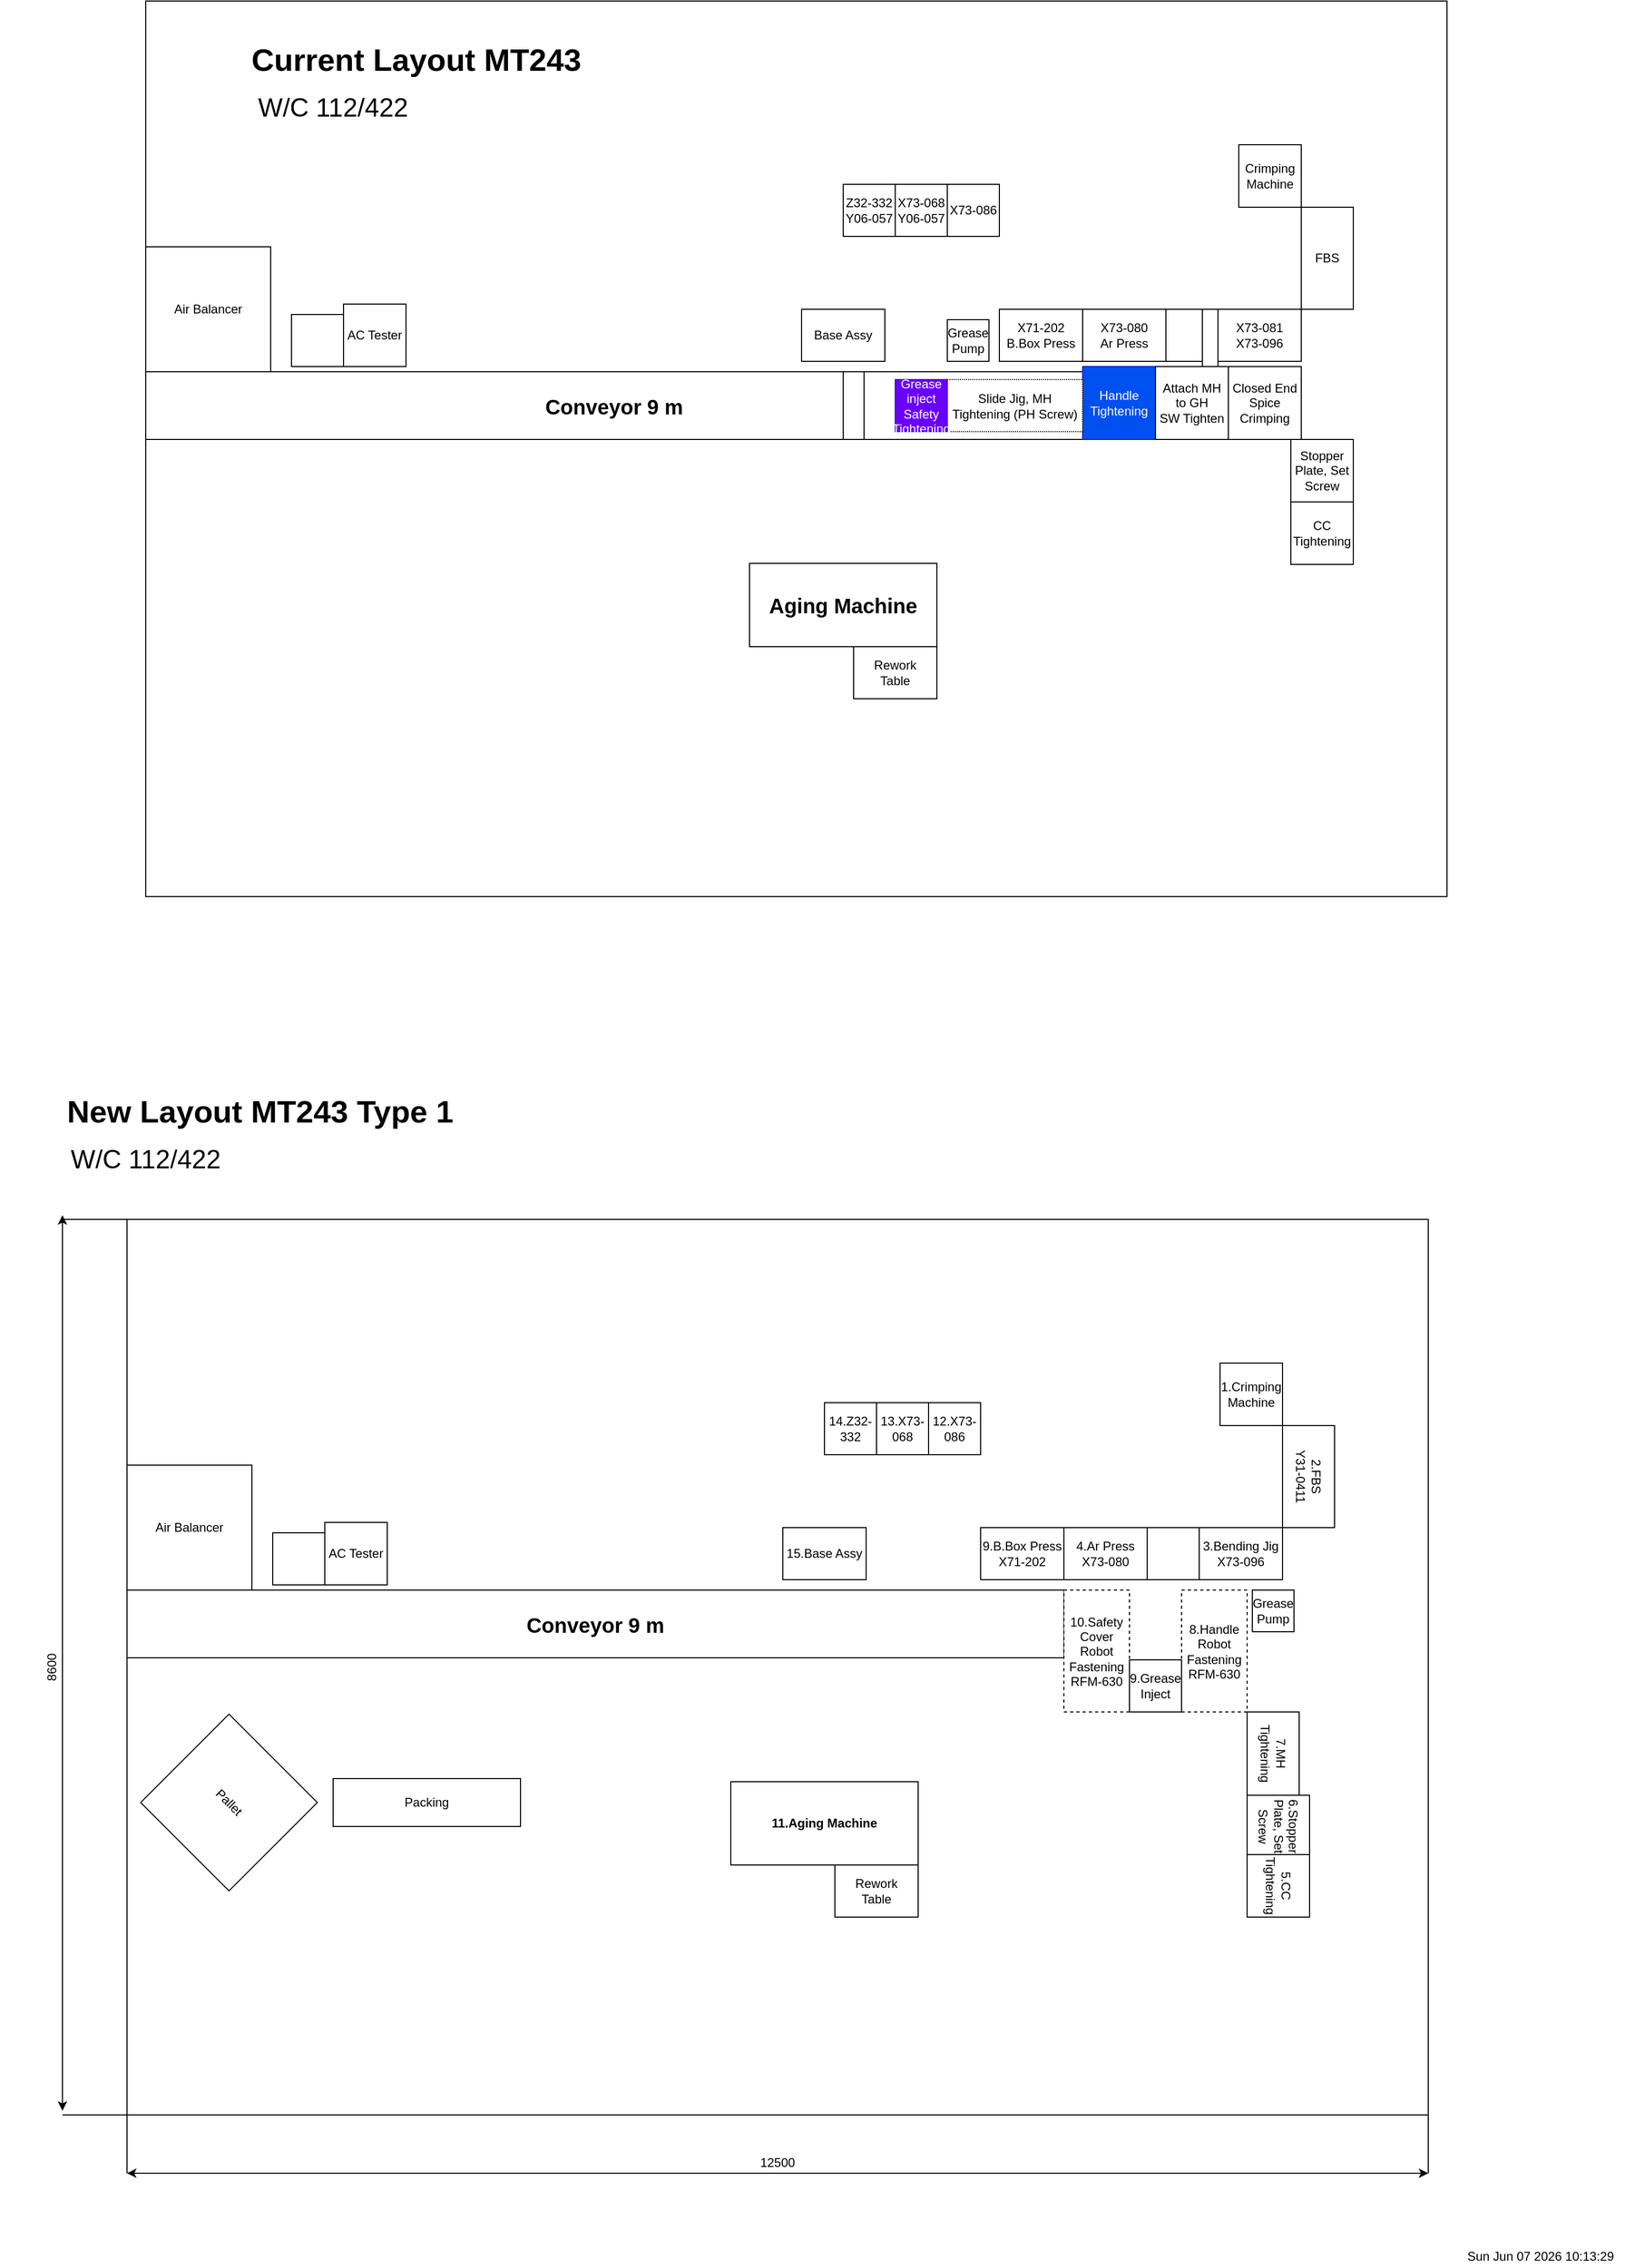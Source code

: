 <mxfile version="13.4.2" type="github" pages="8">
  <diagram id="wP9Wt2C_sTmRDWCd7HxM" name="Current">
    <mxGraphModel grid="1" shadow="0" math="0" pageHeight="1169" pageWidth="1654" pageScale="1" page="1" fold="1" arrows="1" connect="1" tooltips="1" guides="1" gridSize="10" dy="400" dx="723">
      <root>
        <mxCell id="0" />
        <mxCell id="1" parent="0" />
        <mxCell id="Z4mGhJQoA359sYGt_ZBV-1" value="" parent="1" style="rounded=0;whiteSpace=wrap;html=1;" vertex="1">
          <mxGeometry as="geometry" y="154" x="220" width="1250" height="860" />
        </mxCell>
        <mxCell id="Z4mGhJQoA359sYGt_ZBV-2" value="&lt;b style=&quot;font-size: 20px&quot;&gt;&lt;font style=&quot;font-size: 20px&quot;&gt;Conveyor 9 m&lt;/font&gt;&lt;/b&gt;" parent="1" style="rounded=0;whiteSpace=wrap;html=1;" vertex="1">
          <mxGeometry as="geometry" y="510" x="220" width="900" height="65" />
        </mxCell>
        <mxCell id="Z4mGhJQoA359sYGt_ZBV-12" value="Handle Tightening" parent="1" style="rounded=0;whiteSpace=wrap;html=1;fillColor=#0050ef;strokeColor=#001DBC;fontColor=#ffffff;" vertex="1">
          <mxGeometry as="geometry" y="505" x="1120" width="70" height="70" />
        </mxCell>
        <mxCell id="Z4mGhJQoA359sYGt_ZBV-13" value="Attach MH to GH&lt;br&gt;SW Tighten" parent="1" style="rounded=0;whiteSpace=wrap;html=1;" vertex="1">
          <mxGeometry as="geometry" y="505" x="1190" width="70" height="70" />
        </mxCell>
        <mxCell id="Z4mGhJQoA359sYGt_ZBV-14" value="Closed End Spice Crimping" parent="1" style="rounded=0;whiteSpace=wrap;html=1;" vertex="1">
          <mxGeometry as="geometry" y="505" x="1260" width="70" height="70" />
        </mxCell>
        <mxCell id="Z4mGhJQoA359sYGt_ZBV-18" value="Stopper Plate, Set Screw" parent="1" style="rounded=0;whiteSpace=wrap;html=1;" vertex="1">
          <mxGeometry as="geometry" y="575" x="1320" width="60" height="60" />
        </mxCell>
        <mxCell id="Z4mGhJQoA359sYGt_ZBV-19" value="CC Tightening" parent="1" style="rounded=0;whiteSpace=wrap;html=1;" vertex="1">
          <mxGeometry as="geometry" y="635" x="1320" width="60" height="60" />
        </mxCell>
        <mxCell id="Z4mGhJQoA359sYGt_ZBV-20" value="&lt;b style=&quot;font-size: 30px&quot;&gt;&lt;font style=&quot;font-size: 30px&quot;&gt;Current Layout MT243&lt;/font&gt;&lt;/b&gt;" parent="1" style="text;html=1;strokeColor=none;fillColor=none;align=center;verticalAlign=middle;whiteSpace=wrap;rounded=0;" vertex="1">
          <mxGeometry as="geometry" y="180" x="250" width="460" height="60" />
        </mxCell>
        <mxCell id="Z4mGhJQoA359sYGt_ZBV-21" value="&lt;font style=&quot;font-size: 20px&quot;&gt;&lt;b&gt;Aging Machine&lt;/b&gt;&lt;/font&gt;" parent="1" style="rounded=0;whiteSpace=wrap;html=1;" vertex="1">
          <mxGeometry as="geometry" y="694" x="800" width="180" height="80" />
        </mxCell>
        <mxCell id="Z4mGhJQoA359sYGt_ZBV-22" value="&lt;font style=&quot;font-size: 25px&quot;&gt;W/C 112/422&lt;/font&gt;" parent="1" style="text;html=1;strokeColor=none;fillColor=none;align=center;verticalAlign=middle;whiteSpace=wrap;rounded=0;" vertex="1">
          <mxGeometry as="geometry" y="240" x="260" width="280" height="30" />
        </mxCell>
        <mxCell id="Z4mGhJQoA359sYGt_ZBV-26" value="X73-080&lt;br&gt;Ar Press" parent="1" style="rounded=0;whiteSpace=wrap;html=1;" vertex="1">
          <mxGeometry as="geometry" y="450" x="1120" width="80" height="50" />
        </mxCell>
        <mxCell id="Z4mGhJQoA359sYGt_ZBV-27" value="" parent="1" style="rounded=0;whiteSpace=wrap;html=1;" vertex="1">
          <mxGeometry as="geometry" y="450" x="1200" width="50" height="50" />
        </mxCell>
        <mxCell id="Z4mGhJQoA359sYGt_ZBV-28" value="X73-081&lt;br&gt;X73-096" parent="1" style="rounded=0;whiteSpace=wrap;html=1;" vertex="1">
          <mxGeometry as="geometry" y="450" x="1250" width="80" height="50" />
        </mxCell>
        <mxCell id="Z4mGhJQoA359sYGt_ZBV-31" value="FBS" parent="1" style="rounded=0;whiteSpace=wrap;html=1;" vertex="1">
          <mxGeometry as="geometry" y="352" x="1330" width="50" height="98" />
        </mxCell>
        <mxCell id="Z4mGhJQoA359sYGt_ZBV-32" value="Crimping&lt;br&gt;Machine" parent="1" style="rounded=0;whiteSpace=wrap;html=1;" vertex="1">
          <mxGeometry as="geometry" y="292" x="1270" width="60" height="60" />
        </mxCell>
        <mxCell id="Z4mGhJQoA359sYGt_ZBV-33" value="X71-202&lt;br&gt;B.Box Press" parent="1" style="rounded=0;whiteSpace=wrap;html=1;" vertex="1">
          <mxGeometry as="geometry" y="450" x="1040" width="80" height="50" />
        </mxCell>
        <mxCell id="Z4mGhJQoA359sYGt_ZBV-34" value="Grease Pump" parent="1" style="rounded=0;whiteSpace=wrap;html=1;" vertex="1">
          <mxGeometry as="geometry" y="460" x="990" width="40" height="40" />
        </mxCell>
        <mxCell id="Z4mGhJQoA359sYGt_ZBV-35" value="Rework&lt;br&gt;Table" parent="1" style="rounded=0;whiteSpace=wrap;html=1;" vertex="1">
          <mxGeometry as="geometry" y="774" x="900" width="80" height="50" />
        </mxCell>
        <mxCell id="Z4mGhJQoA359sYGt_ZBV-36" value="Air Balancer" parent="1" style="rounded=0;whiteSpace=wrap;html=1;" vertex="1">
          <mxGeometry as="geometry" y="390" x="220" width="120" height="120" />
        </mxCell>
        <mxCell id="Z4mGhJQoA359sYGt_ZBV-37" value="" parent="1" style="rounded=0;whiteSpace=wrap;html=1;" vertex="1">
          <mxGeometry as="geometry" y="455" x="360" width="50" height="50" />
        </mxCell>
        <mxCell id="Z4mGhJQoA359sYGt_ZBV-38" value="AC Tester" parent="1" style="rounded=0;whiteSpace=wrap;html=1;" vertex="1">
          <mxGeometry as="geometry" y="445" x="410" width="60" height="60" />
        </mxCell>
        <mxCell id="Z4mGhJQoA359sYGt_ZBV-39" value="X73-086" parent="1" style="rounded=0;whiteSpace=wrap;html=1;" vertex="1">
          <mxGeometry as="geometry" y="330" x="990" width="50" height="50" />
        </mxCell>
        <mxCell id="Z4mGhJQoA359sYGt_ZBV-40" value="X73-068&lt;br&gt;Y06-057" parent="1" style="rounded=0;whiteSpace=wrap;html=1;" vertex="1">
          <mxGeometry as="geometry" y="330" x="940" width="50" height="50" />
        </mxCell>
        <mxCell id="Z4mGhJQoA359sYGt_ZBV-41" value="Z32-332&lt;br&gt;Y06-057" parent="1" style="rounded=0;whiteSpace=wrap;html=1;" vertex="1">
          <mxGeometry as="geometry" y="330" x="890" width="50" height="50" />
        </mxCell>
        <mxCell id="Z4mGhJQoA359sYGt_ZBV-42" value="Base Assy" parent="1" style="rounded=0;whiteSpace=wrap;html=1;" vertex="1">
          <mxGeometry as="geometry" y="450" x="850" width="80" height="50" />
        </mxCell>
        <mxCell id="Z4mGhJQoA359sYGt_ZBV-43" value="" parent="1" style="rounded=0;whiteSpace=wrap;html=1;" vertex="1">
          <mxGeometry as="geometry" y="1324" x="202" width="1250" height="860" />
        </mxCell>
        <mxCell id="Z4mGhJQoA359sYGt_ZBV-44" value="&lt;b style=&quot;font-size: 20px&quot;&gt;&lt;font style=&quot;font-size: 20px&quot;&gt;Conveyor 9 m&lt;/font&gt;&lt;/b&gt;" parent="1" style="rounded=0;whiteSpace=wrap;html=1;" vertex="1">
          <mxGeometry as="geometry" y="1680" x="202" width="900" height="65" />
        </mxCell>
        <mxCell id="Z4mGhJQoA359sYGt_ZBV-50" value="&lt;b style=&quot;font-size: 30px&quot;&gt;&lt;font style=&quot;font-size: 30px&quot;&gt;New Layout MT243 Type 1&lt;/font&gt;&lt;/b&gt;" parent="1" style="text;html=1;strokeColor=none;fillColor=none;align=center;verticalAlign=middle;whiteSpace=wrap;rounded=0;" vertex="1">
          <mxGeometry as="geometry" y="1190" x="100" width="460" height="60" />
        </mxCell>
        <mxCell id="Z4mGhJQoA359sYGt_ZBV-51" value="&lt;font style=&quot;font-size: 12px&quot;&gt;&lt;b&gt;11.Aging Machine&lt;/b&gt;&lt;/font&gt;" parent="1" style="rounded=0;whiteSpace=wrap;html=1;" vertex="1">
          <mxGeometry as="geometry" y="1864" x="782" width="180" height="80" />
        </mxCell>
        <mxCell id="Z4mGhJQoA359sYGt_ZBV-52" value="&lt;font style=&quot;font-size: 25px&quot;&gt;W/C 112/422&lt;/font&gt;" parent="1" style="text;html=1;strokeColor=none;fillColor=none;align=center;verticalAlign=middle;whiteSpace=wrap;rounded=0;" vertex="1">
          <mxGeometry as="geometry" y="1250" x="80" width="280" height="30" />
        </mxCell>
        <mxCell id="Z4mGhJQoA359sYGt_ZBV-53" value="4.Ar Press&lt;br&gt;X73-080" parent="1" style="rounded=0;whiteSpace=wrap;html=1;" vertex="1">
          <mxGeometry as="geometry" y="1620" x="1102" width="80" height="50" />
        </mxCell>
        <mxCell id="Z4mGhJQoA359sYGt_ZBV-54" value="" parent="1" style="rounded=0;whiteSpace=wrap;html=1;" vertex="1">
          <mxGeometry as="geometry" y="1620" x="1182" width="50" height="50" />
        </mxCell>
        <mxCell id="Z4mGhJQoA359sYGt_ZBV-55" value="3.Bending Jig&lt;br&gt;X73-096" parent="1" style="rounded=0;whiteSpace=wrap;html=1;" vertex="1">
          <mxGeometry as="geometry" y="1620" x="1232" width="80" height="50" />
        </mxCell>
        <mxCell id="Z4mGhJQoA359sYGt_ZBV-56" value="2.FBS&lt;br&gt;Y31-0411" parent="1" style="rounded=0;whiteSpace=wrap;html=1;horizontal=0;direction=west;rotation=-180;" vertex="1">
          <mxGeometry as="geometry" y="1522" x="1312" width="50" height="98" />
        </mxCell>
        <mxCell id="Z4mGhJQoA359sYGt_ZBV-57" value="1.Crimping&lt;br&gt;Machine" parent="1" style="rounded=0;whiteSpace=wrap;html=1;" vertex="1">
          <mxGeometry as="geometry" y="1462" x="1252" width="60" height="60" />
        </mxCell>
        <mxCell id="Z4mGhJQoA359sYGt_ZBV-58" value="9.B.Box Press&lt;br&gt;X71-202" parent="1" style="rounded=0;whiteSpace=wrap;html=1;" vertex="1">
          <mxGeometry as="geometry" y="1620" x="1022" width="80" height="50" />
        </mxCell>
        <mxCell id="Z4mGhJQoA359sYGt_ZBV-59" value="Grease Pump" parent="1" style="rounded=0;whiteSpace=wrap;html=1;" vertex="1">
          <mxGeometry as="geometry" y="1680" x="1283" width="40" height="40" />
        </mxCell>
        <mxCell id="Z4mGhJQoA359sYGt_ZBV-60" value="Rework&lt;br&gt;Table" parent="1" style="rounded=0;whiteSpace=wrap;html=1;" vertex="1">
          <mxGeometry as="geometry" y="1944" x="882" width="80" height="50" />
        </mxCell>
        <mxCell id="Z4mGhJQoA359sYGt_ZBV-61" value="Air Balancer" parent="1" style="rounded=0;whiteSpace=wrap;html=1;" vertex="1">
          <mxGeometry as="geometry" y="1560" x="202" width="120" height="120" />
        </mxCell>
        <mxCell id="Z4mGhJQoA359sYGt_ZBV-62" value="" parent="1" style="rounded=0;whiteSpace=wrap;html=1;" vertex="1">
          <mxGeometry as="geometry" y="1625" x="342" width="50" height="50" />
        </mxCell>
        <mxCell id="Z4mGhJQoA359sYGt_ZBV-63" value="AC Tester" parent="1" style="rounded=0;whiteSpace=wrap;html=1;" vertex="1">
          <mxGeometry as="geometry" y="1615" x="392" width="60" height="60" />
        </mxCell>
        <mxCell id="Z4mGhJQoA359sYGt_ZBV-64" value="12.X73-086" parent="1" style="rounded=0;whiteSpace=wrap;html=1;" vertex="1">
          <mxGeometry as="geometry" y="1500" x="972" width="50" height="50" />
        </mxCell>
        <mxCell id="Z4mGhJQoA359sYGt_ZBV-65" value="13.X73-068" parent="1" style="rounded=0;whiteSpace=wrap;html=1;" vertex="1">
          <mxGeometry as="geometry" y="1500" x="922" width="50" height="50" />
        </mxCell>
        <mxCell id="Z4mGhJQoA359sYGt_ZBV-66" value="14.Z32-332" parent="1" style="rounded=0;whiteSpace=wrap;html=1;" vertex="1">
          <mxGeometry as="geometry" y="1500" x="872" width="50" height="50" />
        </mxCell>
        <mxCell id="Z4mGhJQoA359sYGt_ZBV-67" value="15.Base Assy" parent="1" style="rounded=0;whiteSpace=wrap;html=1;" vertex="1">
          <mxGeometry as="geometry" y="1620" x="832" width="80" height="50" />
        </mxCell>
        <mxCell id="Z4mGhJQoA359sYGt_ZBV-68" value="Slide Jig, MH Tightening (PH Screw)" parent="1" style="rounded=0;whiteSpace=wrap;html=1;dashed=1;dashPattern=1 1;" vertex="1">
          <mxGeometry as="geometry" y="517.5" x="990" width="130" height="50" />
        </mxCell>
        <mxCell id="Z4mGhJQoA359sYGt_ZBV-69" value="Grease inject&lt;br&gt;Safety Tightening" parent="1" style="rounded=0;whiteSpace=wrap;html=1;fillColor=#6a00ff;strokeColor=#3700CC;fontColor=#ffffff;" vertex="1">
          <mxGeometry as="geometry" y="517.5" x="940" width="50" height="50" />
        </mxCell>
        <mxCell id="Z4mGhJQoA359sYGt_ZBV-70" value="10.Safety Cover Robot Fastening&lt;br&gt;RFM-630" parent="1" style="rounded=0;whiteSpace=wrap;html=1;dashed=1;" vertex="1">
          <mxGeometry as="geometry" y="1680" x="1102" width="63" height="117" />
        </mxCell>
        <mxCell id="Z4mGhJQoA359sYGt_ZBV-71" value="8.Handle Robot Fastening&lt;br&gt;RFM-630" parent="1" style="rounded=0;whiteSpace=wrap;html=1;dashed=1;" vertex="1">
          <mxGeometry as="geometry" y="1680" x="1215" width="63" height="117" />
        </mxCell>
        <mxCell id="Z4mGhJQoA359sYGt_ZBV-73" value="9.Grease Inject" parent="1" style="rounded=0;whiteSpace=wrap;html=1;" vertex="1">
          <mxGeometry as="geometry" y="1747" x="1165" width="50" height="50" />
        </mxCell>
        <mxCell id="Z4mGhJQoA359sYGt_ZBV-74" value="7.MH Tightening" parent="1" style="rounded=0;whiteSpace=wrap;html=1;horizontal=0;rotation=-180;" vertex="1">
          <mxGeometry as="geometry" y="1797" x="1278" width="50" height="80" />
        </mxCell>
        <mxCell id="Z4mGhJQoA359sYGt_ZBV-75" value="6.Stopper Plate, Set Screw" parent="1" style="rounded=0;whiteSpace=wrap;html=1;horizontal=0;rotation=-180;" vertex="1">
          <mxGeometry as="geometry" y="1877" x="1278" width="60" height="60" />
        </mxCell>
        <mxCell id="Z4mGhJQoA359sYGt_ZBV-76" value="5.CC Tightening" parent="1" style="rounded=0;whiteSpace=wrap;html=1;rotation=90;" vertex="1">
          <mxGeometry as="geometry" y="1934" x="1278" width="60" height="60" />
        </mxCell>
        <mxCell id="ojeW7tT7iBC3eu_94yLe-4" value="" parent="1" style="rounded=0;whiteSpace=wrap;html=1;labelBackgroundColor=#ffffff;" vertex="1">
          <mxGeometry as="geometry" y="450" x="1235" width="15" height="55" />
        </mxCell>
        <mxCell id="ojeW7tT7iBC3eu_94yLe-6" value="" parent="1" style="endArrow=none;html=1;" edge="1">
          <mxGeometry as="geometry" width="50" height="50" relative="1">
            <mxPoint as="sourcePoint" y="1324" x="140" />
            <mxPoint as="targetPoint" y="1324" x="202" />
          </mxGeometry>
        </mxCell>
        <mxCell id="ojeW7tT7iBC3eu_94yLe-8" value="" parent="1" style="endArrow=none;html=1;" edge="1">
          <mxGeometry as="geometry" width="50" height="50" relative="1">
            <mxPoint as="sourcePoint" y="2184" x="140" />
            <mxPoint as="targetPoint" y="2184" x="202" />
          </mxGeometry>
        </mxCell>
        <mxCell id="ojeW7tT7iBC3eu_94yLe-9" value="" parent="1" style="endArrow=classic;startArrow=classic;html=1;" edge="1">
          <mxGeometry as="geometry" width="50" height="50" relative="1">
            <mxPoint as="sourcePoint" y="2180" x="140" />
            <mxPoint as="targetPoint" y="1320" x="140" />
          </mxGeometry>
        </mxCell>
        <mxCell id="ojeW7tT7iBC3eu_94yLe-11" value="8600" parent="1" style="text;html=1;strokeColor=none;fillColor=none;align=center;verticalAlign=middle;whiteSpace=wrap;rounded=0;labelBackgroundColor=none;aspect=fixed;rotation=-90;" vertex="1">
          <mxGeometry as="geometry" y="1744" x="110" width="40" height="20" />
        </mxCell>
        <mxCell id="ojeW7tT7iBC3eu_94yLe-12" value="" parent="1" style="endArrow=none;html=1;entryX=0;entryY=1;entryDx=0;entryDy=0;" edge="1" target="Z4mGhJQoA359sYGt_ZBV-43">
          <mxGeometry as="geometry" width="50" height="50" relative="1">
            <mxPoint as="sourcePoint" y="2240" x="202" />
            <mxPoint as="targetPoint" y="2250" x="260" />
          </mxGeometry>
        </mxCell>
        <mxCell id="ojeW7tT7iBC3eu_94yLe-13" value="" parent="1" style="endArrow=none;html=1;entryX=0;entryY=1;entryDx=0;entryDy=0;" edge="1">
          <mxGeometry as="geometry" width="50" height="50" relative="1">
            <mxPoint as="sourcePoint" y="2240" x="1452" />
            <mxPoint as="targetPoint" y="2184" x="1452" />
          </mxGeometry>
        </mxCell>
        <mxCell id="ojeW7tT7iBC3eu_94yLe-15" value="" parent="1" style="endArrow=classic;startArrow=classic;html=1;" edge="1">
          <mxGeometry as="geometry" width="50" height="50" relative="1">
            <mxPoint as="sourcePoint" y="2240" x="1452" />
            <mxPoint as="targetPoint" y="2240" x="202" />
          </mxGeometry>
        </mxCell>
        <mxCell id="ojeW7tT7iBC3eu_94yLe-16" value="12500" parent="1" style="text;html=1;strokeColor=none;fillColor=none;align=center;verticalAlign=middle;whiteSpace=wrap;rounded=0;labelBackgroundColor=none;" vertex="1">
          <mxGeometry as="geometry" y="2220" x="807" width="40" height="20" />
        </mxCell>
        <mxCell id="ojeW7tT7iBC3eu_94yLe-17" value="&lt;font style=&quot;background-color: transparent&quot;&gt;Pallet&lt;/font&gt;" parent="1" style="whiteSpace=wrap;html=1;aspect=fixed;labelBackgroundColor=none;rotation=45;" vertex="1">
          <mxGeometry as="geometry" y="1824" x="240" width="120" height="120" />
        </mxCell>
        <UserObject id="ojeW7tT7iBC3eu_94yLe-18" label="%date{ddd mmm dd yyyy HH:MM:ss}%" placeholders="1">
          <mxCell parent="1" style="text;html=1;strokeColor=none;fillColor=none;align=center;verticalAlign=middle;whiteSpace=wrap;overflow=hidden;labelBackgroundColor=none;" vertex="1">
            <mxGeometry as="geometry" y="2310" x="1480" width="160" height="20" />
          </mxCell>
        </UserObject>
        <mxCell id="ojeW7tT7iBC3eu_94yLe-29" value="Packing" parent="1" style="rounded=0;whiteSpace=wrap;html=1;" vertex="1">
          <mxGeometry as="geometry" y="1861" x="400" width="180" height="46" />
        </mxCell>
        <mxCell id="o3ZY4pQ3F_PkEaELs26B-1" value="" parent="1" style="rounded=0;whiteSpace=wrap;html=1;" vertex="1">
          <mxGeometry as="geometry" y="510" x="890" width="20" height="65" />
        </mxCell>
      </root>
    </mxGraphModel>
  </diagram>
  <diagram id="TBI570lrb27etf5B6X2X" name="TypePEA">
    <mxGraphModel grid="1" shadow="0" math="0" pageHeight="1169" pageWidth="1654" pageScale="1" page="1" fold="1" arrows="1" connect="1" tooltips="1" guides="1" gridSize="10" dy="-838" dx="599">
      <root>
        <mxCell id="JJLQ4jDyWOrviq1dHbL1-0" />
        <mxCell id="JJLQ4jDyWOrviq1dHbL1-1" parent="JJLQ4jDyWOrviq1dHbL1-0" />
        <mxCell id="JJLQ4jDyWOrviq1dHbL1-2" value="" parent="JJLQ4jDyWOrviq1dHbL1-1" style="rounded=0;whiteSpace=wrap;html=1;" vertex="1">
          <mxGeometry as="geometry" y="1250" x="201" width="1250" height="860" />
        </mxCell>
        <mxCell id="JJLQ4jDyWOrviq1dHbL1-3" value="&lt;b style=&quot;font-size: 20px&quot;&gt;&lt;font style=&quot;font-size: 20px&quot;&gt;Conveyor 9 m&lt;/font&gt;&lt;/b&gt;" parent="JJLQ4jDyWOrviq1dHbL1-1" style="rounded=0;whiteSpace=wrap;html=1;" vertex="1">
          <mxGeometry as="geometry" y="1680" x="202" width="900" height="65" />
        </mxCell>
        <mxCell id="JJLQ4jDyWOrviq1dHbL1-4" value="&lt;b style=&quot;font-size: 30px&quot;&gt;&lt;font style=&quot;font-size: 30px&quot;&gt;New Layout MT243 Type 1&lt;/font&gt;&lt;/b&gt;" parent="JJLQ4jDyWOrviq1dHbL1-1" style="text;html=1;strokeColor=none;fillColor=none;align=center;verticalAlign=middle;whiteSpace=wrap;rounded=0;" vertex="1">
          <mxGeometry as="geometry" y="1190" x="100" width="460" height="60" />
        </mxCell>
        <mxCell id="JJLQ4jDyWOrviq1dHbL1-5" value="&lt;font style=&quot;font-size: 12px&quot;&gt;&lt;b&gt;11.Aging Machine&lt;/b&gt;&lt;/font&gt;" parent="JJLQ4jDyWOrviq1dHbL1-1" style="rounded=0;whiteSpace=wrap;html=1;" vertex="1">
          <mxGeometry as="geometry" y="1866" x="747" width="180" height="80" />
        </mxCell>
        <mxCell id="JJLQ4jDyWOrviq1dHbL1-6" value="&lt;font style=&quot;font-size: 25px&quot;&gt;W/C 112/422&lt;/font&gt;" parent="JJLQ4jDyWOrviq1dHbL1-1" style="text;html=1;strokeColor=none;fillColor=none;align=center;verticalAlign=middle;whiteSpace=wrap;rounded=0;" vertex="1">
          <mxGeometry as="geometry" y="1250" x="80" width="280" height="30" />
        </mxCell>
        <mxCell id="JJLQ4jDyWOrviq1dHbL1-7" value="4.Ar Press&lt;br&gt;X73-080" parent="JJLQ4jDyWOrviq1dHbL1-1" style="rounded=0;whiteSpace=wrap;html=1;fillColor=#a20025;strokeColor=#6F0000;fontColor=#ffffff;rotation=-180;" vertex="1">
          <mxGeometry as="geometry" y="1515" x="1022" width="80" height="50" />
        </mxCell>
        <mxCell id="JJLQ4jDyWOrviq1dHbL1-8" value="3.Bending Jig&lt;br&gt;X73-096" parent="JJLQ4jDyWOrviq1dHbL1-1" style="rounded=0;whiteSpace=wrap;html=1;fillColor=#a20025;strokeColor=#6F0000;fontColor=#ffffff;rotation=90;" vertex="1">
          <mxGeometry as="geometry" y="1450" x="1087.5" width="80" height="50" />
        </mxCell>
        <mxCell id="JJLQ4jDyWOrviq1dHbL1-9" value="2.FBS&lt;br&gt;Y31-0411" parent="JJLQ4jDyWOrviq1dHbL1-1" style="rounded=0;whiteSpace=wrap;html=1;horizontal=0;direction=west;rotation=90;fillColor=#a20025;strokeColor=#6F0000;fontColor=#ffffff;" vertex="1">
          <mxGeometry as="geometry" y="1360" x="1029" width="50" height="98" />
        </mxCell>
        <mxCell id="JJLQ4jDyWOrviq1dHbL1-10" value="1.Crimping&lt;br&gt;Machine" parent="JJLQ4jDyWOrviq1dHbL1-1" style="rounded=0;whiteSpace=wrap;html=1;fillColor=#a20025;strokeColor=#6F0000;fontColor=#ffffff;rotation=-45;" vertex="1">
          <mxGeometry as="geometry" y="1404" x="933.75" width="60" height="60" />
        </mxCell>
        <mxCell id="JJLQ4jDyWOrviq1dHbL1-11" value="9.B.Box Press&lt;br&gt;X71-202" parent="JJLQ4jDyWOrviq1dHbL1-1" style="rounded=0;whiteSpace=wrap;html=1;rotation=135;" vertex="1">
          <mxGeometry as="geometry" y="1830" x="933.75" width="80" height="50" />
        </mxCell>
        <mxCell id="JJLQ4jDyWOrviq1dHbL1-12" value="Grease Pump" parent="JJLQ4jDyWOrviq1dHbL1-1" style="rounded=0;whiteSpace=wrap;html=1;" vertex="1">
          <mxGeometry as="geometry" y="1635" x="1010" width="40" height="40" />
        </mxCell>
        <mxCell id="JJLQ4jDyWOrviq1dHbL1-13" value="Rework&lt;br&gt;Table" parent="JJLQ4jDyWOrviq1dHbL1-1" style="rounded=0;whiteSpace=wrap;html=1;" vertex="1">
          <mxGeometry as="geometry" y="1946" x="847" width="80" height="50" />
        </mxCell>
        <mxCell id="JJLQ4jDyWOrviq1dHbL1-14" value="Air Balancer" parent="JJLQ4jDyWOrviq1dHbL1-1" style="rounded=0;whiteSpace=wrap;html=1;" vertex="1">
          <mxGeometry as="geometry" y="1560" x="322" width="120" height="120" />
        </mxCell>
        <mxCell id="JJLQ4jDyWOrviq1dHbL1-15" value="" parent="JJLQ4jDyWOrviq1dHbL1-1" style="rounded=0;whiteSpace=wrap;html=1;" vertex="1">
          <mxGeometry as="geometry" y="1625" x="450" width="50" height="50" />
        </mxCell>
        <mxCell id="JJLQ4jDyWOrviq1dHbL1-16" value="AC Tester" parent="JJLQ4jDyWOrviq1dHbL1-1" style="rounded=0;whiteSpace=wrap;html=1;" vertex="1">
          <mxGeometry as="geometry" y="1615" x="500" width="60" height="60" />
        </mxCell>
        <mxCell id="JJLQ4jDyWOrviq1dHbL1-17" value="12.X73-086" parent="JJLQ4jDyWOrviq1dHbL1-1" style="rounded=0;whiteSpace=wrap;html=1;fillColor=#60a917;strokeColor=#2D7600;fontColor=#ffffff;" vertex="1">
          <mxGeometry as="geometry" y="1500" x="920" width="50" height="50" />
        </mxCell>
        <mxCell id="JJLQ4jDyWOrviq1dHbL1-18" value="13.X73-068" parent="JJLQ4jDyWOrviq1dHbL1-1" style="rounded=0;whiteSpace=wrap;html=1;fillColor=#60a917;strokeColor=#2D7600;fontColor=#ffffff;" vertex="1">
          <mxGeometry as="geometry" y="1500" x="870" width="50" height="50" />
        </mxCell>
        <mxCell id="JJLQ4jDyWOrviq1dHbL1-19" value="14.Z32-332" parent="JJLQ4jDyWOrviq1dHbL1-1" style="rounded=0;whiteSpace=wrap;html=1;fillColor=#60a917;strokeColor=#2D7600;fontColor=#ffffff;" vertex="1">
          <mxGeometry as="geometry" y="1500" x="820" width="50" height="50" />
        </mxCell>
        <mxCell id="JJLQ4jDyWOrviq1dHbL1-20" value="15.Base Assy" parent="JJLQ4jDyWOrviq1dHbL1-1" style="rounded=0;whiteSpace=wrap;html=1;fillColor=#60a917;strokeColor=#2D7600;fontColor=#ffffff;" vertex="1">
          <mxGeometry as="geometry" y="1620" x="780" width="80" height="50" />
        </mxCell>
        <mxCell id="JJLQ4jDyWOrviq1dHbL1-21" value="10.Safety Cover Robot Fastening&lt;br&gt;RFM-630" parent="JJLQ4jDyWOrviq1dHbL1-1" style="rounded=0;whiteSpace=wrap;html=1;dashed=1;rotation=90;" vertex="1">
          <mxGeometry as="geometry" y="1718" x="1012" width="63" height="117" />
        </mxCell>
        <mxCell id="JJLQ4jDyWOrviq1dHbL1-22" value="8.Handle Robot Fastening&lt;br&gt;RFM-630" parent="JJLQ4jDyWOrviq1dHbL1-1" style="rounded=0;whiteSpace=wrap;html=1;dashed=1;rotation=-90;" vertex="1">
          <mxGeometry as="geometry" y="1539.5" x="1012" width="63" height="117" />
        </mxCell>
        <mxCell id="JJLQ4jDyWOrviq1dHbL1-23" value="9.Grease Inject" parent="JJLQ4jDyWOrviq1dHbL1-1" style="rounded=0;whiteSpace=wrap;html=1;rotation=-90;" vertex="1">
          <mxGeometry as="geometry" y="1630" x="1052" width="50" height="50" />
        </mxCell>
        <mxCell id="JJLQ4jDyWOrviq1dHbL1-24" value="7.MH Tightening" parent="JJLQ4jDyWOrviq1dHbL1-1" style="rounded=0;whiteSpace=wrap;html=1;horizontal=0;rotation=90;" vertex="1">
          <mxGeometry as="geometry" y="1500" x="1117.5" width="50" height="80" />
        </mxCell>
        <mxCell id="JJLQ4jDyWOrviq1dHbL1-25" value="6.Stopper Plate, Set Screw" parent="JJLQ4jDyWOrviq1dHbL1-1" style="rounded=0;whiteSpace=wrap;html=1;horizontal=0;rotation=90;" vertex="1">
          <mxGeometry as="geometry" y="1505" x="1181" width="60" height="60" />
        </mxCell>
        <mxCell id="JJLQ4jDyWOrviq1dHbL1-26" value="5.CC Tightening" parent="JJLQ4jDyWOrviq1dHbL1-1" style="rounded=0;whiteSpace=wrap;html=1;rotation=90;" vertex="1">
          <mxGeometry as="geometry" y="1565" x="1241" width="60" height="60" />
        </mxCell>
        <mxCell id="JJLQ4jDyWOrviq1dHbL1-27" value="" parent="JJLQ4jDyWOrviq1dHbL1-1" style="endArrow=none;html=1;" edge="1">
          <mxGeometry as="geometry" width="50" height="50" relative="1">
            <mxPoint as="sourcePoint" y="1324" x="140" />
            <mxPoint as="targetPoint" y="1324" x="202" />
          </mxGeometry>
        </mxCell>
        <mxCell id="JJLQ4jDyWOrviq1dHbL1-28" value="" parent="JJLQ4jDyWOrviq1dHbL1-1" style="endArrow=none;html=1;" edge="1">
          <mxGeometry as="geometry" width="50" height="50" relative="1">
            <mxPoint as="sourcePoint" y="2184" x="140" />
            <mxPoint as="targetPoint" y="2184" x="202" />
          </mxGeometry>
        </mxCell>
        <mxCell id="JJLQ4jDyWOrviq1dHbL1-29" value="" parent="JJLQ4jDyWOrviq1dHbL1-1" style="endArrow=classic;startArrow=classic;html=1;" edge="1">
          <mxGeometry as="geometry" width="50" height="50" relative="1">
            <mxPoint as="sourcePoint" y="2180" x="140" />
            <mxPoint as="targetPoint" y="1320" x="140" />
          </mxGeometry>
        </mxCell>
        <mxCell id="JJLQ4jDyWOrviq1dHbL1-30" value="8600" parent="JJLQ4jDyWOrviq1dHbL1-1" style="text;html=1;strokeColor=none;fillColor=none;align=center;verticalAlign=middle;whiteSpace=wrap;rounded=0;labelBackgroundColor=none;aspect=fixed;rotation=-90;" vertex="1">
          <mxGeometry as="geometry" y="1744" x="110" width="40" height="20" />
        </mxCell>
        <mxCell id="JJLQ4jDyWOrviq1dHbL1-31" value="" parent="JJLQ4jDyWOrviq1dHbL1-1" style="endArrow=none;html=1;entryX=0;entryY=1;entryDx=0;entryDy=0;" edge="1" target="JJLQ4jDyWOrviq1dHbL1-2">
          <mxGeometry as="geometry" width="50" height="50" relative="1">
            <mxPoint as="sourcePoint" y="2240" x="202" />
            <mxPoint as="targetPoint" y="2250" x="260" />
          </mxGeometry>
        </mxCell>
        <mxCell id="JJLQ4jDyWOrviq1dHbL1-32" value="" parent="JJLQ4jDyWOrviq1dHbL1-1" style="endArrow=none;html=1;entryX=0;entryY=1;entryDx=0;entryDy=0;" edge="1">
          <mxGeometry as="geometry" width="50" height="50" relative="1">
            <mxPoint as="sourcePoint" y="2240" x="1452" />
            <mxPoint as="targetPoint" y="2184" x="1452" />
          </mxGeometry>
        </mxCell>
        <mxCell id="JJLQ4jDyWOrviq1dHbL1-33" value="" parent="JJLQ4jDyWOrviq1dHbL1-1" style="endArrow=classic;startArrow=classic;html=1;" edge="1">
          <mxGeometry as="geometry" width="50" height="50" relative="1">
            <mxPoint as="sourcePoint" y="2240" x="1452" />
            <mxPoint as="targetPoint" y="2240" x="202" />
          </mxGeometry>
        </mxCell>
        <mxCell id="JJLQ4jDyWOrviq1dHbL1-34" value="12500" parent="JJLQ4jDyWOrviq1dHbL1-1" style="text;html=1;strokeColor=none;fillColor=none;align=center;verticalAlign=middle;whiteSpace=wrap;rounded=0;labelBackgroundColor=none;" vertex="1">
          <mxGeometry as="geometry" y="2220" x="807" width="40" height="20" />
        </mxCell>
        <mxCell id="JJLQ4jDyWOrviq1dHbL1-35" value="&lt;font style=&quot;background-color: transparent&quot;&gt;Pallet&lt;/font&gt;" parent="JJLQ4jDyWOrviq1dHbL1-1" style="whiteSpace=wrap;html=1;aspect=fixed;labelBackgroundColor=none;rotation=45;" vertex="1">
          <mxGeometry as="geometry" y="1824" x="240" width="120" height="120" />
        </mxCell>
        <UserObject id="JJLQ4jDyWOrviq1dHbL1-36" label="%date{ddd mmm dd yyyy HH:MM:ss}%" placeholders="1">
          <mxCell parent="JJLQ4jDyWOrviq1dHbL1-1" style="text;html=1;strokeColor=none;fillColor=none;align=center;verticalAlign=middle;whiteSpace=wrap;overflow=hidden;labelBackgroundColor=none;" vertex="1">
            <mxGeometry as="geometry" y="2310" x="1480" width="160" height="20" />
          </mxCell>
        </UserObject>
        <mxCell id="JJLQ4jDyWOrviq1dHbL1-37" value="Packing" parent="JJLQ4jDyWOrviq1dHbL1-1" style="rounded=0;whiteSpace=wrap;html=1;" vertex="1">
          <mxGeometry as="geometry" y="1861" x="400" width="180" height="46" />
        </mxCell>
        <mxCell id="JJLQ4jDyWOrviq1dHbL1-39" value="" parent="JJLQ4jDyWOrviq1dHbL1-1" style="shape=actor;whiteSpace=wrap;html=1;" vertex="1">
          <mxGeometry as="geometry" y="1764" x="947.5" width="22.5" height="30" />
        </mxCell>
        <mxCell id="JJLQ4jDyWOrviq1dHbL1-43" value="" parent="JJLQ4jDyWOrviq1dHbL1-1" style="shape=actor;whiteSpace=wrap;html=1;" vertex="1">
          <mxGeometry as="geometry" y="1565" x="860" width="22.5" height="30" />
        </mxCell>
        <mxCell id="JJLQ4jDyWOrviq1dHbL1-44" value="" parent="JJLQ4jDyWOrviq1dHbL1-1" style="shape=actor;whiteSpace=wrap;html=1;" vertex="1">
          <mxGeometry as="geometry" y="1800" x="871.25" width="22.5" height="30" />
        </mxCell>
        <mxCell id="JJLQ4jDyWOrviq1dHbL1-45" value="" parent="JJLQ4jDyWOrviq1dHbL1-1" style="shape=singleArrow;direction=west;whiteSpace=wrap;html=1;arrowWidth=0.433;arrowSize=0.36;" vertex="1">
          <mxGeometry as="geometry" y="1699" x="790" width="45" height="27" />
        </mxCell>
        <mxCell id="JJLQ4jDyWOrviq1dHbL1-46" value="" parent="JJLQ4jDyWOrviq1dHbL1-1" style="shape=singleArrow;direction=west;whiteSpace=wrap;html=1;arrowWidth=0.433;arrowSize=0.36;" vertex="1">
          <mxGeometry as="geometry" y="1699" x="860" width="45" height="27" />
        </mxCell>
        <mxCell id="JJLQ4jDyWOrviq1dHbL1-47" value="" parent="JJLQ4jDyWOrviq1dHbL1-1" style="shape=singleArrow;direction=west;whiteSpace=wrap;html=1;arrowWidth=0.433;arrowSize=0.36;" vertex="1">
          <mxGeometry as="geometry" y="1699" x="470" width="45" height="27" />
        </mxCell>
        <mxCell id="JJLQ4jDyWOrviq1dHbL1-48" value="" parent="JJLQ4jDyWOrviq1dHbL1-1" style="shape=singleArrow;direction=west;whiteSpace=wrap;html=1;arrowWidth=0.433;arrowSize=0.36;" vertex="1">
          <mxGeometry as="geometry" y="1699" x="400" width="45" height="27" />
        </mxCell>
        <mxCell id="aB1S86Bl6TcVM27c5rwb-0" value="" parent="JJLQ4jDyWOrviq1dHbL1-1" style="shape=actor;whiteSpace=wrap;html=1;" vertex="1">
          <mxGeometry as="geometry" y="1450" x="999.5" width="22.5" height="30" />
        </mxCell>
        <mxCell id="aB1S86Bl6TcVM27c5rwb-1" value="" parent="JJLQ4jDyWOrviq1dHbL1-1" style="shape=actor;whiteSpace=wrap;html=1;" vertex="1">
          <mxGeometry as="geometry" y="1450" x="1060" width="22.5" height="30" />
        </mxCell>
        <mxCell id="aB1S86Bl6TcVM27c5rwb-2" value="" parent="JJLQ4jDyWOrviq1dHbL1-1" style="shape=actor;whiteSpace=wrap;html=1;" vertex="1">
          <mxGeometry as="geometry" y="1583" x="1199.75" width="22.5" height="30" />
        </mxCell>
        <mxCell id="aB1S86Bl6TcVM27c5rwb-3" value="" parent="JJLQ4jDyWOrviq1dHbL1-1" style="shape=actor;whiteSpace=wrap;html=1;" vertex="1">
          <mxGeometry as="geometry" y="1583" x="1131.25" width="22.5" height="30" />
        </mxCell>
        <mxCell id="k9VHtohGF5ncFC9BBzSF-1" value="" parent="JJLQ4jDyWOrviq1dHbL1-1" style="shape=actor;whiteSpace=wrap;html=1;" vertex="1">
          <mxGeometry as="geometry" y="1585" x="812.5" width="22.5" height="30" />
        </mxCell>
        <mxCell id="k9VHtohGF5ncFC9BBzSF-2" value="Part Cart&lt;br&gt;Safety Cover" parent="JJLQ4jDyWOrviq1dHbL1-1" style="rounded=0;whiteSpace=wrap;html=1;rotation=-180;" vertex="1">
          <mxGeometry as="geometry" y="1710" x="1102" width="55" height="65" />
        </mxCell>
      </root>
    </mxGraphModel>
  </diagram>
  <diagram id="lOj-F_uvQL7ee19G9DMK" name="Test">
    <mxGraphModel grid="1" shadow="0" math="0" pageHeight="1169" pageWidth="1654" pageScale="1" page="1" fold="1" arrows="1" connect="1" tooltips="1" guides="1" gridSize="10" dy="-769" dx="723">
      <root>
        <mxCell id="qI8XcyYv8R8QYWbHsshp-0" />
        <mxCell id="qI8XcyYv8R8QYWbHsshp-1" parent="qI8XcyYv8R8QYWbHsshp-0" />
        <mxCell id="qI8XcyYv8R8QYWbHsshp-2" value="" parent="qI8XcyYv8R8QYWbHsshp-1" style="rounded=0;whiteSpace=wrap;html=1;" vertex="1">
          <mxGeometry as="geometry" y="1324" x="201" width="1250" height="860" />
        </mxCell>
        <mxCell id="qI8XcyYv8R8QYWbHsshp-3" value="&lt;b style=&quot;font-size: 20px&quot;&gt;&lt;font style=&quot;font-size: 20px&quot;&gt;Conveyor 9 m&lt;/font&gt;&lt;/b&gt;" parent="qI8XcyYv8R8QYWbHsshp-1" style="rounded=0;whiteSpace=wrap;html=1;" vertex="1">
          <mxGeometry as="geometry" y="1680" x="202" width="900" height="65" />
        </mxCell>
        <mxCell id="qI8XcyYv8R8QYWbHsshp-4" value="&lt;b style=&quot;font-size: 30px&quot;&gt;&lt;font style=&quot;font-size: 30px&quot;&gt;New Layout MT243 Type 1&lt;/font&gt;&lt;/b&gt;" parent="qI8XcyYv8R8QYWbHsshp-1" style="text;html=1;strokeColor=none;fillColor=none;align=center;verticalAlign=middle;whiteSpace=wrap;rounded=0;" vertex="1">
          <mxGeometry as="geometry" y="1190" x="100" width="460" height="60" />
        </mxCell>
        <mxCell id="qI8XcyYv8R8QYWbHsshp-5" value="&lt;font style=&quot;font-size: 12px&quot;&gt;&lt;b&gt;11.Aging Machine&lt;/b&gt;&lt;/font&gt;" parent="qI8XcyYv8R8QYWbHsshp-1" style="rounded=0;whiteSpace=wrap;html=1;" vertex="1">
          <mxGeometry as="geometry" y="1810" x="804" width="180" height="80" />
        </mxCell>
        <mxCell id="qI8XcyYv8R8QYWbHsshp-6" value="&lt;font style=&quot;font-size: 25px&quot;&gt;W/C 112/422&lt;/font&gt;" parent="qI8XcyYv8R8QYWbHsshp-1" style="text;html=1;strokeColor=none;fillColor=none;align=center;verticalAlign=middle;whiteSpace=wrap;rounded=0;" vertex="1">
          <mxGeometry as="geometry" y="1250" x="80" width="280" height="30" />
        </mxCell>
        <mxCell id="qI8XcyYv8R8QYWbHsshp-7" value="4.Ar Press&lt;br&gt;X73-080" parent="qI8XcyYv8R8QYWbHsshp-1" style="rounded=0;whiteSpace=wrap;html=1;" vertex="1">
          <mxGeometry as="geometry" y="1577" x="1152" width="80" height="50" />
        </mxCell>
        <mxCell id="qI8XcyYv8R8QYWbHsshp-9" value="3.Bending Jig&lt;br&gt;X73-096" parent="qI8XcyYv8R8QYWbHsshp-1" style="rounded=0;whiteSpace=wrap;html=1;" vertex="1">
          <mxGeometry as="geometry" y="1577" x="1232" width="80" height="50" />
        </mxCell>
        <mxCell id="qI8XcyYv8R8QYWbHsshp-10" value="2.FBS&lt;br&gt;Y31-0411" parent="qI8XcyYv8R8QYWbHsshp-1" style="rounded=0;whiteSpace=wrap;html=1;horizontal=0;direction=west;rotation=-180;" vertex="1">
          <mxGeometry as="geometry" y="1479" x="1312" width="50" height="98" />
        </mxCell>
        <mxCell id="qI8XcyYv8R8QYWbHsshp-11" value="1.Crimping&lt;br&gt;Machine" parent="qI8XcyYv8R8QYWbHsshp-1" style="rounded=0;whiteSpace=wrap;html=1;" vertex="1">
          <mxGeometry as="geometry" y="1419" x="1252" width="60" height="60" />
        </mxCell>
        <mxCell id="qI8XcyYv8R8QYWbHsshp-12" value="9.B.Box Press&lt;br&gt;X71-202" parent="qI8XcyYv8R8QYWbHsshp-1" style="rounded=0;whiteSpace=wrap;html=1;" vertex="1">
          <mxGeometry as="geometry" y="1577" x="1071.5" width="80" height="50" />
        </mxCell>
        <mxCell id="qI8XcyYv8R8QYWbHsshp-13" value="Grease Pump" parent="qI8XcyYv8R8QYWbHsshp-1" style="rounded=0;whiteSpace=wrap;html=1;" vertex="1">
          <mxGeometry as="geometry" y="1640" x="1107" width="40" height="40" />
        </mxCell>
        <mxCell id="qI8XcyYv8R8QYWbHsshp-14" value="Rework&lt;br&gt;Table" parent="qI8XcyYv8R8QYWbHsshp-1" style="rounded=0;whiteSpace=wrap;html=1;" vertex="1">
          <mxGeometry as="geometry" y="1890" x="904" width="80" height="50" />
        </mxCell>
        <mxCell id="qI8XcyYv8R8QYWbHsshp-15" value="Air Balancer" parent="qI8XcyYv8R8QYWbHsshp-1" style="rounded=0;whiteSpace=wrap;html=1;" vertex="1">
          <mxGeometry as="geometry" y="1560" x="202" width="120" height="120" />
        </mxCell>
        <mxCell id="qI8XcyYv8R8QYWbHsshp-16" value="" parent="qI8XcyYv8R8QYWbHsshp-1" style="rounded=0;whiteSpace=wrap;html=1;" vertex="1">
          <mxGeometry as="geometry" y="1625" x="342" width="50" height="50" />
        </mxCell>
        <mxCell id="qI8XcyYv8R8QYWbHsshp-17" value="AC Tester" parent="qI8XcyYv8R8QYWbHsshp-1" style="rounded=0;whiteSpace=wrap;html=1;" vertex="1">
          <mxGeometry as="geometry" y="1615" x="392" width="60" height="60" />
        </mxCell>
        <mxCell id="qI8XcyYv8R8QYWbHsshp-18" value="12.X73-086" parent="qI8XcyYv8R8QYWbHsshp-1" style="rounded=0;whiteSpace=wrap;html=1;" vertex="1">
          <mxGeometry as="geometry" y="1500" x="972" width="50" height="50" />
        </mxCell>
        <mxCell id="qI8XcyYv8R8QYWbHsshp-19" value="13.X73-068" parent="qI8XcyYv8R8QYWbHsshp-1" style="rounded=0;whiteSpace=wrap;html=1;" vertex="1">
          <mxGeometry as="geometry" y="1500" x="922" width="50" height="50" />
        </mxCell>
        <mxCell id="qI8XcyYv8R8QYWbHsshp-20" value="14.Z32-332" parent="qI8XcyYv8R8QYWbHsshp-1" style="rounded=0;whiteSpace=wrap;html=1;" vertex="1">
          <mxGeometry as="geometry" y="1500" x="872" width="50" height="50" />
        </mxCell>
        <mxCell id="qI8XcyYv8R8QYWbHsshp-21" value="15.Base Assy" parent="qI8XcyYv8R8QYWbHsshp-1" style="rounded=0;whiteSpace=wrap;html=1;" vertex="1">
          <mxGeometry as="geometry" y="1620" x="832" width="80" height="50" />
        </mxCell>
        <mxCell id="qI8XcyYv8R8QYWbHsshp-22" value="10.Safety Cover Robot Fastening&lt;br&gt;RFM-630" parent="qI8XcyYv8R8QYWbHsshp-1" style="rounded=0;whiteSpace=wrap;html=1;dashed=1;rotation=-90;" vertex="1">
          <mxGeometry as="geometry" y="1718" x="1012" width="63" height="117" />
        </mxCell>
        <mxCell id="qI8XcyYv8R8QYWbHsshp-23" value="8.Handle Robot Fastening&lt;br&gt;RFM-630" parent="qI8XcyYv8R8QYWbHsshp-1" style="rounded=0;whiteSpace=wrap;html=1;dashed=1;rotation=30;" vertex="1">
          <mxGeometry as="geometry" y="1637" x="1178.63" width="63" height="117" />
        </mxCell>
        <mxCell id="qI8XcyYv8R8QYWbHsshp-24" value="9.Grease Inject" parent="qI8XcyYv8R8QYWbHsshp-1" style="rounded=0;whiteSpace=wrap;html=1;" vertex="1">
          <mxGeometry as="geometry" y="1694" x="1102" width="50" height="50" />
        </mxCell>
        <mxCell id="qI8XcyYv8R8QYWbHsshp-25" value="7.MH Tightening" parent="qI8XcyYv8R8QYWbHsshp-1" style="rounded=0;whiteSpace=wrap;html=1;horizontal=0;rotation=120;" vertex="1">
          <mxGeometry as="geometry" y="1724" x="1232" width="50" height="80" />
        </mxCell>
        <mxCell id="qI8XcyYv8R8QYWbHsshp-26" value="6.Stopper Plate, Set Screw" parent="qI8XcyYv8R8QYWbHsshp-1" style="rounded=0;whiteSpace=wrap;html=1;horizontal=0;rotation=-180;" vertex="1">
          <mxGeometry as="geometry" y="1810" x="1282" width="60" height="60" />
        </mxCell>
        <mxCell id="qI8XcyYv8R8QYWbHsshp-27" value="5.CC Tightening" parent="qI8XcyYv8R8QYWbHsshp-1" style="rounded=0;whiteSpace=wrap;html=1;rotation=90;" vertex="1">
          <mxGeometry as="geometry" y="1870" x="1282" width="60" height="60" />
        </mxCell>
        <mxCell id="qI8XcyYv8R8QYWbHsshp-28" value="" parent="qI8XcyYv8R8QYWbHsshp-1" style="endArrow=none;html=1;" edge="1">
          <mxGeometry as="geometry" width="50" height="50" relative="1">
            <mxPoint as="sourcePoint" y="1324" x="140" />
            <mxPoint as="targetPoint" y="1324" x="202" />
          </mxGeometry>
        </mxCell>
        <mxCell id="qI8XcyYv8R8QYWbHsshp-29" value="" parent="qI8XcyYv8R8QYWbHsshp-1" style="endArrow=none;html=1;" edge="1">
          <mxGeometry as="geometry" width="50" height="50" relative="1">
            <mxPoint as="sourcePoint" y="2184" x="140" />
            <mxPoint as="targetPoint" y="2184" x="202" />
          </mxGeometry>
        </mxCell>
        <mxCell id="qI8XcyYv8R8QYWbHsshp-30" value="" parent="qI8XcyYv8R8QYWbHsshp-1" style="endArrow=classic;startArrow=classic;html=1;" edge="1">
          <mxGeometry as="geometry" width="50" height="50" relative="1">
            <mxPoint as="sourcePoint" y="2180" x="140" />
            <mxPoint as="targetPoint" y="1320" x="140" />
          </mxGeometry>
        </mxCell>
        <mxCell id="qI8XcyYv8R8QYWbHsshp-31" value="8600" parent="qI8XcyYv8R8QYWbHsshp-1" style="text;html=1;strokeColor=none;fillColor=none;align=center;verticalAlign=middle;whiteSpace=wrap;rounded=0;labelBackgroundColor=none;aspect=fixed;rotation=-90;" vertex="1">
          <mxGeometry as="geometry" y="1744" x="110" width="40" height="20" />
        </mxCell>
        <mxCell id="qI8XcyYv8R8QYWbHsshp-32" value="" parent="qI8XcyYv8R8QYWbHsshp-1" style="endArrow=none;html=1;entryX=0;entryY=1;entryDx=0;entryDy=0;" edge="1" target="qI8XcyYv8R8QYWbHsshp-2">
          <mxGeometry as="geometry" width="50" height="50" relative="1">
            <mxPoint as="sourcePoint" y="2240" x="202" />
            <mxPoint as="targetPoint" y="2250" x="260" />
          </mxGeometry>
        </mxCell>
        <mxCell id="qI8XcyYv8R8QYWbHsshp-33" value="" parent="qI8XcyYv8R8QYWbHsshp-1" style="endArrow=none;html=1;entryX=0;entryY=1;entryDx=0;entryDy=0;" edge="1">
          <mxGeometry as="geometry" width="50" height="50" relative="1">
            <mxPoint as="sourcePoint" y="2240" x="1452" />
            <mxPoint as="targetPoint" y="2184" x="1452" />
          </mxGeometry>
        </mxCell>
        <mxCell id="qI8XcyYv8R8QYWbHsshp-34" value="" parent="qI8XcyYv8R8QYWbHsshp-1" style="endArrow=classic;startArrow=classic;html=1;" edge="1">
          <mxGeometry as="geometry" width="50" height="50" relative="1">
            <mxPoint as="sourcePoint" y="2240" x="1452" />
            <mxPoint as="targetPoint" y="2240" x="202" />
          </mxGeometry>
        </mxCell>
        <mxCell id="qI8XcyYv8R8QYWbHsshp-35" value="12500" parent="qI8XcyYv8R8QYWbHsshp-1" style="text;html=1;strokeColor=none;fillColor=none;align=center;verticalAlign=middle;whiteSpace=wrap;rounded=0;labelBackgroundColor=none;" vertex="1">
          <mxGeometry as="geometry" y="2220" x="807" width="40" height="20" />
        </mxCell>
        <mxCell id="qI8XcyYv8R8QYWbHsshp-36" value="&lt;font style=&quot;background-color: transparent&quot;&gt;Pallet&lt;/font&gt;" parent="qI8XcyYv8R8QYWbHsshp-1" style="whiteSpace=wrap;html=1;aspect=fixed;labelBackgroundColor=none;rotation=45;" vertex="1">
          <mxGeometry as="geometry" y="1824" x="240" width="120" height="120" />
        </mxCell>
        <UserObject id="qI8XcyYv8R8QYWbHsshp-37" label="%date{ddd mmm dd yyyy HH:MM:ss}%" placeholders="1">
          <mxCell parent="qI8XcyYv8R8QYWbHsshp-1" style="text;html=1;strokeColor=none;fillColor=none;align=center;verticalAlign=middle;whiteSpace=wrap;overflow=hidden;labelBackgroundColor=none;" vertex="1">
            <mxGeometry as="geometry" y="2310" x="1480" width="160" height="20" />
          </mxCell>
        </UserObject>
        <mxCell id="qI8XcyYv8R8QYWbHsshp-38" value="Packing" parent="qI8XcyYv8R8QYWbHsshp-1" style="rounded=0;whiteSpace=wrap;html=1;" vertex="1">
          <mxGeometry as="geometry" y="1861" x="400" width="180" height="46" />
        </mxCell>
        <mxCell id="JdF9Dcr9-RmbFA2-lFyd-0" value="Slide" parent="qI8XcyYv8R8QYWbHsshp-1" style="shape=process;whiteSpace=wrap;html=1;backgroundOutline=1;rotation=90;" vertex="1">
          <mxGeometry as="geometry" y="1674.19" x="1212.81" width="134.37" height="20" />
        </mxCell>
        <mxCell id="JdF9Dcr9-RmbFA2-lFyd-1" value="" parent="qI8XcyYv8R8QYWbHsshp-1" style="shape=actor;whiteSpace=wrap;html=1;" vertex="1">
          <mxGeometry as="geometry" y="1761.5" x="949.5" width="22.5" height="30" />
        </mxCell>
        <mxCell id="JdF9Dcr9-RmbFA2-lFyd-2" value="" parent="qI8XcyYv8R8QYWbHsshp-1" style="shape=actor;whiteSpace=wrap;html=1;" vertex="1">
          <mxGeometry as="geometry" y="1490" x="1270.75" width="22.5" height="30" />
        </mxCell>
        <mxCell id="JdF9Dcr9-RmbFA2-lFyd-3" value="" parent="qI8XcyYv8R8QYWbHsshp-1" style="shape=actor;whiteSpace=wrap;html=1;" vertex="1">
          <mxGeometry as="geometry" y="1530" x="1270.75" width="22.5" height="30" />
        </mxCell>
        <mxCell id="JdF9Dcr9-RmbFA2-lFyd-4" value="" parent="qI8XcyYv8R8QYWbHsshp-1" style="shape=actor;whiteSpace=wrap;html=1;" vertex="1">
          <mxGeometry as="geometry" y="1530" x="1180" width="22.5" height="30" />
        </mxCell>
        <mxCell id="JdF9Dcr9-RmbFA2-lFyd-8" value="" parent="qI8XcyYv8R8QYWbHsshp-1" style="shape=actor;whiteSpace=wrap;html=1;" vertex="1">
          <mxGeometry as="geometry" y="1577" x="932.75" width="22.5" height="30" />
        </mxCell>
        <mxCell id="JdF9Dcr9-RmbFA2-lFyd-10" value="" parent="qI8XcyYv8R8QYWbHsshp-1" style="shape=actor;whiteSpace=wrap;html=1;" vertex="1">
          <mxGeometry as="geometry" y="1761.5" x="880" width="22.5" height="30" />
        </mxCell>
        <mxCell id="JdF9Dcr9-RmbFA2-lFyd-11" value="" parent="qI8XcyYv8R8QYWbHsshp-1" style="shape=singleArrow;direction=west;whiteSpace=wrap;html=1;arrowWidth=0.433;arrowSize=0.36;" vertex="1">
          <mxGeometry as="geometry" y="1699" x="790" width="45" height="27" />
        </mxCell>
        <mxCell id="JdF9Dcr9-RmbFA2-lFyd-12" value="" parent="qI8XcyYv8R8QYWbHsshp-1" style="shape=singleArrow;direction=west;whiteSpace=wrap;html=1;arrowWidth=0.433;arrowSize=0.36;" vertex="1">
          <mxGeometry as="geometry" y="1699" x="860" width="45" height="27" />
        </mxCell>
        <mxCell id="JdF9Dcr9-RmbFA2-lFyd-13" value="" parent="qI8XcyYv8R8QYWbHsshp-1" style="shape=singleArrow;direction=west;whiteSpace=wrap;html=1;arrowWidth=0.433;arrowSize=0.36;" vertex="1">
          <mxGeometry as="geometry" y="1699" x="470" width="45" height="27" />
        </mxCell>
        <mxCell id="JdF9Dcr9-RmbFA2-lFyd-14" value="" parent="qI8XcyYv8R8QYWbHsshp-1" style="shape=singleArrow;direction=west;whiteSpace=wrap;html=1;arrowWidth=0.433;arrowSize=0.36;" vertex="1">
          <mxGeometry as="geometry" y="1699" x="400" width="45" height="27" />
        </mxCell>
        <mxCell id="JdF9Dcr9-RmbFA2-lFyd-16" value="Slide" parent="qI8XcyYv8R8QYWbHsshp-1" style="shape=process;whiteSpace=wrap;html=1;backgroundOutline=1;rotation=90;" vertex="1">
          <mxGeometry as="geometry" y="1674.19" x="1020" width="134.37" height="20" />
        </mxCell>
      </root>
    </mxGraphModel>
  </diagram>
  <diagram id="Q0AjvdJHIr_WQ5eelzwK" name="Test2">
    <mxGraphModel grid="1" shadow="0" math="0" pageHeight="1169" pageWidth="1654" pageScale="1" page="1" fold="1" arrows="1" connect="1" tooltips="1" guides="1" gridSize="10" dy="-689" dx="868">
      <root>
        <mxCell id="KcVNYn0pK9kHgKyB2aOa-0" />
        <mxCell id="KcVNYn0pK9kHgKyB2aOa-1" parent="KcVNYn0pK9kHgKyB2aOa-0" />
        <mxCell id="KcVNYn0pK9kHgKyB2aOa-2" value="" parent="KcVNYn0pK9kHgKyB2aOa-1" style="rounded=0;whiteSpace=wrap;html=1;" vertex="1">
          <mxGeometry as="geometry" y="1324" x="201" width="1250" height="860" />
        </mxCell>
        <mxCell id="KcVNYn0pK9kHgKyB2aOa-3" value="&lt;b style=&quot;font-size: 20px&quot;&gt;&lt;font style=&quot;font-size: 20px&quot;&gt;Conveyor 9 m&lt;/font&gt;&lt;/b&gt;" parent="KcVNYn0pK9kHgKyB2aOa-1" style="rounded=0;whiteSpace=wrap;html=1;" vertex="1">
          <mxGeometry as="geometry" y="1680" x="202" width="900" height="65" />
        </mxCell>
        <mxCell id="KcVNYn0pK9kHgKyB2aOa-4" value="&lt;b style=&quot;font-size: 30px&quot;&gt;&lt;font style=&quot;font-size: 30px&quot;&gt;New Layout MT243 Type 1&lt;/font&gt;&lt;/b&gt;" parent="KcVNYn0pK9kHgKyB2aOa-1" style="text;html=1;strokeColor=none;fillColor=none;align=center;verticalAlign=middle;whiteSpace=wrap;rounded=0;" vertex="1">
          <mxGeometry as="geometry" y="1190" x="100" width="460" height="60" />
        </mxCell>
        <mxCell id="KcVNYn0pK9kHgKyB2aOa-5" value="&lt;font style=&quot;font-size: 12px&quot;&gt;&lt;b&gt;11.Aging Machine&lt;/b&gt;&lt;/font&gt;" parent="KcVNYn0pK9kHgKyB2aOa-1" style="rounded=0;whiteSpace=wrap;html=1;" vertex="1">
          <mxGeometry as="geometry" y="1855" x="847" width="180" height="80" />
        </mxCell>
        <mxCell id="KcVNYn0pK9kHgKyB2aOa-6" value="&lt;font style=&quot;font-size: 25px&quot;&gt;W/C 112/422&lt;/font&gt;" parent="KcVNYn0pK9kHgKyB2aOa-1" style="text;html=1;strokeColor=none;fillColor=none;align=center;verticalAlign=middle;whiteSpace=wrap;rounded=0;" vertex="1">
          <mxGeometry as="geometry" y="1250" x="80" width="280" height="30" />
        </mxCell>
        <mxCell id="KcVNYn0pK9kHgKyB2aOa-7" value="4.Ar Press&lt;br&gt;X73-080" parent="KcVNYn0pK9kHgKyB2aOa-1" style="rounded=0;whiteSpace=wrap;html=1;" vertex="1">
          <mxGeometry as="geometry" y="1528" x="1152" width="80" height="50" />
        </mxCell>
        <mxCell id="KcVNYn0pK9kHgKyB2aOa-8" value="3.Bending Jig&lt;br&gt;X73-096" parent="KcVNYn0pK9kHgKyB2aOa-1" style="rounded=0;whiteSpace=wrap;html=1;" vertex="1">
          <mxGeometry as="geometry" y="1528" x="1232" width="80" height="50" />
        </mxCell>
        <mxCell id="KcVNYn0pK9kHgKyB2aOa-9" value="2.FBS&lt;br&gt;Y31-0411" parent="KcVNYn0pK9kHgKyB2aOa-1" style="rounded=0;whiteSpace=wrap;html=1;horizontal=0;direction=west;rotation=-180;" vertex="1">
          <mxGeometry as="geometry" y="1430" x="1312" width="50" height="98" />
        </mxCell>
        <mxCell id="KcVNYn0pK9kHgKyB2aOa-10" value="1.Crimping&lt;br&gt;Machine" parent="KcVNYn0pK9kHgKyB2aOa-1" style="rounded=0;whiteSpace=wrap;html=1;" vertex="1">
          <mxGeometry as="geometry" y="1370" x="1252" width="60" height="60" />
        </mxCell>
        <mxCell id="KcVNYn0pK9kHgKyB2aOa-11" value="9.B.Box Press&lt;br&gt;X71-202" parent="KcVNYn0pK9kHgKyB2aOa-1" style="rounded=0;whiteSpace=wrap;html=1;" vertex="1">
          <mxGeometry as="geometry" y="1528" x="1071.5" width="80" height="50" />
        </mxCell>
        <mxCell id="KcVNYn0pK9kHgKyB2aOa-12" value="Grease Pump" parent="KcVNYn0pK9kHgKyB2aOa-1" style="rounded=0;whiteSpace=wrap;html=1;" vertex="1">
          <mxGeometry as="geometry" y="1770" x="1111.5" width="40" height="40" />
        </mxCell>
        <mxCell id="KcVNYn0pK9kHgKyB2aOa-13" value="Rework&lt;br&gt;Table" parent="KcVNYn0pK9kHgKyB2aOa-1" style="rounded=0;whiteSpace=wrap;html=1;" vertex="1">
          <mxGeometry as="geometry" y="1935" x="947" width="80" height="50" />
        </mxCell>
        <mxCell id="KcVNYn0pK9kHgKyB2aOa-14" value="Air Balancer" parent="KcVNYn0pK9kHgKyB2aOa-1" style="rounded=0;whiteSpace=wrap;html=1;" vertex="1">
          <mxGeometry as="geometry" y="1560" x="202" width="120" height="120" />
        </mxCell>
        <mxCell id="KcVNYn0pK9kHgKyB2aOa-15" value="" parent="KcVNYn0pK9kHgKyB2aOa-1" style="rounded=0;whiteSpace=wrap;html=1;" vertex="1">
          <mxGeometry as="geometry" y="1625" x="342" width="50" height="50" />
        </mxCell>
        <mxCell id="KcVNYn0pK9kHgKyB2aOa-16" value="AC Tester" parent="KcVNYn0pK9kHgKyB2aOa-1" style="rounded=0;whiteSpace=wrap;html=1;" vertex="1">
          <mxGeometry as="geometry" y="1615" x="392" width="60" height="60" />
        </mxCell>
        <mxCell id="KcVNYn0pK9kHgKyB2aOa-17" value="12.X73-086" parent="KcVNYn0pK9kHgKyB2aOa-1" style="rounded=0;whiteSpace=wrap;html=1;" vertex="1">
          <mxGeometry as="geometry" y="1500" x="972" width="50" height="50" />
        </mxCell>
        <mxCell id="KcVNYn0pK9kHgKyB2aOa-18" value="13.X73-068" parent="KcVNYn0pK9kHgKyB2aOa-1" style="rounded=0;whiteSpace=wrap;html=1;" vertex="1">
          <mxGeometry as="geometry" y="1500" x="922" width="50" height="50" />
        </mxCell>
        <mxCell id="KcVNYn0pK9kHgKyB2aOa-19" value="14.Z32-332" parent="KcVNYn0pK9kHgKyB2aOa-1" style="rounded=0;whiteSpace=wrap;html=1;" vertex="1">
          <mxGeometry as="geometry" y="1500" x="872" width="50" height="50" />
        </mxCell>
        <mxCell id="KcVNYn0pK9kHgKyB2aOa-20" value="15.Base Assy" parent="KcVNYn0pK9kHgKyB2aOa-1" style="rounded=0;whiteSpace=wrap;html=1;" vertex="1">
          <mxGeometry as="geometry" y="1620" x="832" width="80" height="50" />
        </mxCell>
        <mxCell id="KcVNYn0pK9kHgKyB2aOa-21" value="10.Safety Cover Robot Fastening&lt;br&gt;RFM-630" parent="KcVNYn0pK9kHgKyB2aOa-1" style="rounded=0;whiteSpace=wrap;html=1;dashed=1;rotation=115;" vertex="1">
          <mxGeometry as="geometry" y="1791.5" x="1061.25" width="63" height="117" />
        </mxCell>
        <mxCell id="KcVNYn0pK9kHgKyB2aOa-22" value="8.Handle Robot Fastening&lt;br&gt;RFM-630" parent="KcVNYn0pK9kHgKyB2aOa-1" style="rounded=0;whiteSpace=wrap;html=1;dashed=1;rotation=0;" vertex="1">
          <mxGeometry as="geometry" y="1600" x="1102" width="63" height="117" />
        </mxCell>
        <mxCell id="KcVNYn0pK9kHgKyB2aOa-23" value="9.Grease Inject" parent="KcVNYn0pK9kHgKyB2aOa-1" style="rounded=0;whiteSpace=wrap;html=1;rotation=90;" vertex="1">
          <mxGeometry as="geometry" y="1745" x="1052" width="50" height="50" />
        </mxCell>
        <mxCell id="KcVNYn0pK9kHgKyB2aOa-24" value="7.MH Tightening" parent="KcVNYn0pK9kHgKyB2aOa-1" style="rounded=0;whiteSpace=wrap;html=1;horizontal=0;rotation=90;" vertex="1">
          <mxGeometry as="geometry" y="1652" x="1180" width="50" height="80" />
        </mxCell>
        <mxCell id="KcVNYn0pK9kHgKyB2aOa-25" value="6.Stopper Plate, Set Screw" parent="KcVNYn0pK9kHgKyB2aOa-1" style="rounded=0;whiteSpace=wrap;html=1;horizontal=0;rotation=-180;" vertex="1">
          <mxGeometry as="geometry" y="1717" x="1245" width="60" height="60" />
        </mxCell>
        <mxCell id="KcVNYn0pK9kHgKyB2aOa-26" value="5.CC Tightening" parent="KcVNYn0pK9kHgKyB2aOa-1" style="rounded=0;whiteSpace=wrap;html=1;rotation=90;" vertex="1">
          <mxGeometry as="geometry" y="1777" x="1245" width="60" height="60" />
        </mxCell>
        <mxCell id="KcVNYn0pK9kHgKyB2aOa-27" value="" parent="KcVNYn0pK9kHgKyB2aOa-1" style="endArrow=none;html=1;" edge="1">
          <mxGeometry as="geometry" width="50" height="50" relative="1">
            <mxPoint as="sourcePoint" y="1324" x="140" />
            <mxPoint as="targetPoint" y="1324" x="202" />
          </mxGeometry>
        </mxCell>
        <mxCell id="KcVNYn0pK9kHgKyB2aOa-28" value="" parent="KcVNYn0pK9kHgKyB2aOa-1" style="endArrow=none;html=1;" edge="1">
          <mxGeometry as="geometry" width="50" height="50" relative="1">
            <mxPoint as="sourcePoint" y="2184" x="140" />
            <mxPoint as="targetPoint" y="2184" x="202" />
          </mxGeometry>
        </mxCell>
        <mxCell id="KcVNYn0pK9kHgKyB2aOa-29" value="" parent="KcVNYn0pK9kHgKyB2aOa-1" style="endArrow=classic;startArrow=classic;html=1;" edge="1">
          <mxGeometry as="geometry" width="50" height="50" relative="1">
            <mxPoint as="sourcePoint" y="2180" x="140" />
            <mxPoint as="targetPoint" y="1320" x="140" />
          </mxGeometry>
        </mxCell>
        <mxCell id="KcVNYn0pK9kHgKyB2aOa-30" value="8600" parent="KcVNYn0pK9kHgKyB2aOa-1" style="text;html=1;strokeColor=none;fillColor=none;align=center;verticalAlign=middle;whiteSpace=wrap;rounded=0;labelBackgroundColor=none;aspect=fixed;rotation=-90;" vertex="1">
          <mxGeometry as="geometry" y="1744" x="110" width="40" height="20" />
        </mxCell>
        <mxCell id="KcVNYn0pK9kHgKyB2aOa-31" value="" parent="KcVNYn0pK9kHgKyB2aOa-1" style="endArrow=none;html=1;entryX=0;entryY=1;entryDx=0;entryDy=0;" edge="1" target="KcVNYn0pK9kHgKyB2aOa-2">
          <mxGeometry as="geometry" width="50" height="50" relative="1">
            <mxPoint as="sourcePoint" y="2240" x="202" />
            <mxPoint as="targetPoint" y="2250" x="260" />
          </mxGeometry>
        </mxCell>
        <mxCell id="KcVNYn0pK9kHgKyB2aOa-32" value="" parent="KcVNYn0pK9kHgKyB2aOa-1" style="endArrow=none;html=1;entryX=0;entryY=1;entryDx=0;entryDy=0;" edge="1">
          <mxGeometry as="geometry" width="50" height="50" relative="1">
            <mxPoint as="sourcePoint" y="2240" x="1452" />
            <mxPoint as="targetPoint" y="2184" x="1452" />
          </mxGeometry>
        </mxCell>
        <mxCell id="KcVNYn0pK9kHgKyB2aOa-33" value="" parent="KcVNYn0pK9kHgKyB2aOa-1" style="endArrow=classic;startArrow=classic;html=1;" edge="1">
          <mxGeometry as="geometry" width="50" height="50" relative="1">
            <mxPoint as="sourcePoint" y="2240" x="1452" />
            <mxPoint as="targetPoint" y="2240" x="202" />
          </mxGeometry>
        </mxCell>
        <mxCell id="KcVNYn0pK9kHgKyB2aOa-34" value="12500" parent="KcVNYn0pK9kHgKyB2aOa-1" style="text;html=1;strokeColor=none;fillColor=none;align=center;verticalAlign=middle;whiteSpace=wrap;rounded=0;labelBackgroundColor=none;" vertex="1">
          <mxGeometry as="geometry" y="2220" x="807" width="40" height="20" />
        </mxCell>
        <mxCell id="KcVNYn0pK9kHgKyB2aOa-35" value="&lt;font style=&quot;background-color: transparent&quot;&gt;Pallet&lt;/font&gt;" parent="KcVNYn0pK9kHgKyB2aOa-1" style="whiteSpace=wrap;html=1;aspect=fixed;labelBackgroundColor=none;rotation=45;" vertex="1">
          <mxGeometry as="geometry" y="1824" x="240" width="120" height="120" />
        </mxCell>
        <UserObject id="KcVNYn0pK9kHgKyB2aOa-36" label="%date{ddd mmm dd yyyy HH:MM:ss}%" placeholders="1">
          <mxCell parent="KcVNYn0pK9kHgKyB2aOa-1" style="text;html=1;strokeColor=none;fillColor=none;align=center;verticalAlign=middle;whiteSpace=wrap;overflow=hidden;labelBackgroundColor=none;" vertex="1">
            <mxGeometry as="geometry" y="2310" x="1480" width="160" height="20" />
          </mxCell>
        </UserObject>
        <mxCell id="KcVNYn0pK9kHgKyB2aOa-37" value="Packing" parent="KcVNYn0pK9kHgKyB2aOa-1" style="rounded=0;whiteSpace=wrap;html=1;" vertex="1">
          <mxGeometry as="geometry" y="1861" x="400" width="180" height="46" />
        </mxCell>
        <mxCell id="KcVNYn0pK9kHgKyB2aOa-38" value="Slide" parent="KcVNYn0pK9kHgKyB2aOa-1" style="shape=process;whiteSpace=wrap;html=1;backgroundOutline=1;rotation=90;" vertex="1">
          <mxGeometry as="geometry" y="1610.32" x="1174.68" width="115" height="20" />
        </mxCell>
        <mxCell id="KcVNYn0pK9kHgKyB2aOa-39" value="" parent="KcVNYn0pK9kHgKyB2aOa-1" style="shape=actor;whiteSpace=wrap;html=1;" vertex="1">
          <mxGeometry as="geometry" y="1761.5" x="949.5" width="22.5" height="30" />
        </mxCell>
        <mxCell id="KcVNYn0pK9kHgKyB2aOa-40" value="" parent="KcVNYn0pK9kHgKyB2aOa-1" style="shape=actor;whiteSpace=wrap;html=1;" vertex="1">
          <mxGeometry as="geometry" y="1441" x="1270.75" width="22.5" height="30" />
        </mxCell>
        <mxCell id="KcVNYn0pK9kHgKyB2aOa-41" value="" parent="KcVNYn0pK9kHgKyB2aOa-1" style="shape=actor;whiteSpace=wrap;html=1;" vertex="1">
          <mxGeometry as="geometry" y="1481" x="1270.75" width="22.5" height="30" />
        </mxCell>
        <mxCell id="KcVNYn0pK9kHgKyB2aOa-42" value="" parent="KcVNYn0pK9kHgKyB2aOa-1" style="shape=actor;whiteSpace=wrap;html=1;" vertex="1">
          <mxGeometry as="geometry" y="1481" x="1180" width="22.5" height="30" />
        </mxCell>
        <mxCell id="KcVNYn0pK9kHgKyB2aOa-43" value="" parent="KcVNYn0pK9kHgKyB2aOa-1" style="shape=actor;whiteSpace=wrap;html=1;" vertex="1">
          <mxGeometry as="geometry" y="1577" x="932.75" width="22.5" height="30" />
        </mxCell>
        <mxCell id="KcVNYn0pK9kHgKyB2aOa-44" value="" parent="KcVNYn0pK9kHgKyB2aOa-1" style="shape=actor;whiteSpace=wrap;html=1;" vertex="1">
          <mxGeometry as="geometry" y="1761.5" x="880" width="22.5" height="30" />
        </mxCell>
        <mxCell id="KcVNYn0pK9kHgKyB2aOa-45" value="" parent="KcVNYn0pK9kHgKyB2aOa-1" style="shape=singleArrow;direction=west;whiteSpace=wrap;html=1;arrowWidth=0.433;arrowSize=0.36;" vertex="1">
          <mxGeometry as="geometry" y="1699" x="790" width="45" height="27" />
        </mxCell>
        <mxCell id="KcVNYn0pK9kHgKyB2aOa-46" value="" parent="KcVNYn0pK9kHgKyB2aOa-1" style="shape=singleArrow;direction=west;whiteSpace=wrap;html=1;arrowWidth=0.433;arrowSize=0.36;" vertex="1">
          <mxGeometry as="geometry" y="1699" x="860" width="45" height="27" />
        </mxCell>
        <mxCell id="KcVNYn0pK9kHgKyB2aOa-47" value="" parent="KcVNYn0pK9kHgKyB2aOa-1" style="shape=singleArrow;direction=west;whiteSpace=wrap;html=1;arrowWidth=0.433;arrowSize=0.36;" vertex="1">
          <mxGeometry as="geometry" y="1699" x="470" width="45" height="27" />
        </mxCell>
        <mxCell id="KcVNYn0pK9kHgKyB2aOa-48" value="" parent="KcVNYn0pK9kHgKyB2aOa-1" style="shape=singleArrow;direction=west;whiteSpace=wrap;html=1;arrowWidth=0.433;arrowSize=0.36;" vertex="1">
          <mxGeometry as="geometry" y="1699" x="400" width="45" height="27" />
        </mxCell>
        <mxCell id="KcVNYn0pK9kHgKyB2aOa-49" value="Slide" parent="KcVNYn0pK9kHgKyB2aOa-1" style="shape=process;whiteSpace=wrap;html=1;backgroundOutline=1;rotation=90;" vertex="1">
          <mxGeometry as="geometry" y="1702.32" x="1048.13" width="78.12" height="20" />
        </mxCell>
      </root>
    </mxGraphModel>
  </diagram>
  <diagram id="a1I7eFaacvql8K30oj_m" name="Type1">
    <mxGraphModel grid="1" shadow="0" math="0" pageHeight="1169" pageWidth="1654" pageScale="1" page="1" fold="1" arrows="1" connect="1" tooltips="1" guides="1" gridSize="10" dy="-689" dx="868">
      <root>
        <mxCell id="PlNr080X48ymPJ8tfxlA-0" />
        <mxCell id="PlNr080X48ymPJ8tfxlA-1" parent="PlNr080X48ymPJ8tfxlA-0" />
        <mxCell id="PlNr080X48ymPJ8tfxlA-27" value="" parent="PlNr080X48ymPJ8tfxlA-1" style="rounded=0;whiteSpace=wrap;html=1;" vertex="1">
          <mxGeometry as="geometry" y="1324" x="202" width="1250" height="860" />
        </mxCell>
        <mxCell id="PlNr080X48ymPJ8tfxlA-28" value="&lt;b style=&quot;font-size: 20px&quot;&gt;&lt;font style=&quot;font-size: 20px&quot;&gt;Conveyor 9 m&lt;/font&gt;&lt;/b&gt;" parent="PlNr080X48ymPJ8tfxlA-1" style="rounded=0;whiteSpace=wrap;html=1;" vertex="1">
          <mxGeometry as="geometry" y="1680" x="202" width="900" height="65" />
        </mxCell>
        <mxCell id="PlNr080X48ymPJ8tfxlA-29" value="&lt;b style=&quot;font-size: 30px&quot;&gt;&lt;font style=&quot;font-size: 30px&quot;&gt;New Layout MT243 Type 1&lt;/font&gt;&lt;/b&gt;" parent="PlNr080X48ymPJ8tfxlA-1" style="text;html=1;strokeColor=none;fillColor=none;align=center;verticalAlign=middle;whiteSpace=wrap;rounded=0;" vertex="1">
          <mxGeometry as="geometry" y="1190" x="100" width="460" height="60" />
        </mxCell>
        <mxCell id="PlNr080X48ymPJ8tfxlA-30" value="&lt;font style=&quot;font-size: 12px&quot;&gt;&lt;b&gt;11.Aging Machine&lt;/b&gt;&lt;/font&gt;" parent="PlNr080X48ymPJ8tfxlA-1" style="rounded=0;whiteSpace=wrap;html=1;" vertex="1">
          <mxGeometry as="geometry" y="1864" x="782" width="180" height="80" />
        </mxCell>
        <mxCell id="PlNr080X48ymPJ8tfxlA-31" value="&lt;font style=&quot;font-size: 25px&quot;&gt;W/C 112/422&lt;/font&gt;" parent="PlNr080X48ymPJ8tfxlA-1" style="text;html=1;strokeColor=none;fillColor=none;align=center;verticalAlign=middle;whiteSpace=wrap;rounded=0;" vertex="1">
          <mxGeometry as="geometry" y="1250" x="80" width="280" height="30" />
        </mxCell>
        <mxCell id="PlNr080X48ymPJ8tfxlA-32" value="4.Ar Press&lt;br&gt;X73-080" parent="PlNr080X48ymPJ8tfxlA-1" style="rounded=0;whiteSpace=wrap;html=1;" vertex="1">
          <mxGeometry as="geometry" y="1620" x="1102" width="80" height="50" />
        </mxCell>
        <mxCell id="PlNr080X48ymPJ8tfxlA-33" value="" parent="PlNr080X48ymPJ8tfxlA-1" style="rounded=0;whiteSpace=wrap;html=1;" vertex="1">
          <mxGeometry as="geometry" y="1620" x="1182" width="50" height="50" />
        </mxCell>
        <mxCell id="PlNr080X48ymPJ8tfxlA-34" value="3.Bending Jig&lt;br&gt;X73-096" parent="PlNr080X48ymPJ8tfxlA-1" style="rounded=0;whiteSpace=wrap;html=1;" vertex="1">
          <mxGeometry as="geometry" y="1620" x="1232" width="80" height="50" />
        </mxCell>
        <mxCell id="PlNr080X48ymPJ8tfxlA-35" value="2.FBS&lt;br&gt;Y31-0411" parent="PlNr080X48ymPJ8tfxlA-1" style="rounded=0;whiteSpace=wrap;html=1;horizontal=0;direction=west;rotation=-180;" vertex="1">
          <mxGeometry as="geometry" y="1522" x="1312" width="50" height="98" />
        </mxCell>
        <mxCell id="PlNr080X48ymPJ8tfxlA-36" value="1.Crimping&lt;br&gt;Machine" parent="PlNr080X48ymPJ8tfxlA-1" style="rounded=0;whiteSpace=wrap;html=1;" vertex="1">
          <mxGeometry as="geometry" y="1462" x="1252" width="60" height="60" />
        </mxCell>
        <mxCell id="PlNr080X48ymPJ8tfxlA-37" value="9.B.Box Press&lt;br&gt;X71-202" parent="PlNr080X48ymPJ8tfxlA-1" style="rounded=0;whiteSpace=wrap;html=1;" vertex="1">
          <mxGeometry as="geometry" y="1620" x="1022" width="80" height="50" />
        </mxCell>
        <mxCell id="PlNr080X48ymPJ8tfxlA-38" value="Grease Pump" parent="PlNr080X48ymPJ8tfxlA-1" style="rounded=0;whiteSpace=wrap;html=1;" vertex="1">
          <mxGeometry as="geometry" y="1680" x="1283" width="40" height="40" />
        </mxCell>
        <mxCell id="PlNr080X48ymPJ8tfxlA-39" value="Rework&lt;br&gt;Table" parent="PlNr080X48ymPJ8tfxlA-1" style="rounded=0;whiteSpace=wrap;html=1;" vertex="1">
          <mxGeometry as="geometry" y="1944" x="882" width="80" height="50" />
        </mxCell>
        <mxCell id="PlNr080X48ymPJ8tfxlA-40" value="Air Balancer" parent="PlNr080X48ymPJ8tfxlA-1" style="rounded=0;whiteSpace=wrap;html=1;" vertex="1">
          <mxGeometry as="geometry" y="1560" x="202" width="120" height="120" />
        </mxCell>
        <mxCell id="PlNr080X48ymPJ8tfxlA-41" value="" parent="PlNr080X48ymPJ8tfxlA-1" style="rounded=0;whiteSpace=wrap;html=1;" vertex="1">
          <mxGeometry as="geometry" y="1625" x="342" width="50" height="50" />
        </mxCell>
        <mxCell id="PlNr080X48ymPJ8tfxlA-42" value="AC Tester" parent="PlNr080X48ymPJ8tfxlA-1" style="rounded=0;whiteSpace=wrap;html=1;" vertex="1">
          <mxGeometry as="geometry" y="1615" x="392" width="60" height="60" />
        </mxCell>
        <mxCell id="PlNr080X48ymPJ8tfxlA-43" value="12.X73-086" parent="PlNr080X48ymPJ8tfxlA-1" style="rounded=0;whiteSpace=wrap;html=1;" vertex="1">
          <mxGeometry as="geometry" y="1500" x="972" width="50" height="50" />
        </mxCell>
        <mxCell id="PlNr080X48ymPJ8tfxlA-44" value="13.X73-068" parent="PlNr080X48ymPJ8tfxlA-1" style="rounded=0;whiteSpace=wrap;html=1;" vertex="1">
          <mxGeometry as="geometry" y="1500" x="922" width="50" height="50" />
        </mxCell>
        <mxCell id="PlNr080X48ymPJ8tfxlA-45" value="14.Z32-332" parent="PlNr080X48ymPJ8tfxlA-1" style="rounded=0;whiteSpace=wrap;html=1;" vertex="1">
          <mxGeometry as="geometry" y="1500" x="872" width="50" height="50" />
        </mxCell>
        <mxCell id="PlNr080X48ymPJ8tfxlA-46" value="15.Base Assy" parent="PlNr080X48ymPJ8tfxlA-1" style="rounded=0;whiteSpace=wrap;html=1;" vertex="1">
          <mxGeometry as="geometry" y="1620" x="832" width="80" height="50" />
        </mxCell>
        <mxCell id="PlNr080X48ymPJ8tfxlA-49" value="10.Safety Cover Robot Fastening&lt;br&gt;RFM-630" parent="PlNr080X48ymPJ8tfxlA-1" style="rounded=0;whiteSpace=wrap;html=1;dashed=1;fillColor=#0050ef;strokeColor=#001DBC;fontColor=#ffffff;" vertex="1">
          <mxGeometry as="geometry" y="1680" x="1102" width="63" height="117" />
        </mxCell>
        <mxCell id="PlNr080X48ymPJ8tfxlA-50" value="8.Handle Robot Fastening&lt;br&gt;RFM-630" parent="PlNr080X48ymPJ8tfxlA-1" style="rounded=0;whiteSpace=wrap;html=1;dashed=1;fillColor=#0050ef;strokeColor=#001DBC;fontColor=#ffffff;" vertex="1">
          <mxGeometry as="geometry" y="1680" x="1215" width="63" height="117" />
        </mxCell>
        <mxCell id="PlNr080X48ymPJ8tfxlA-51" value="9.Grease Inject" parent="PlNr080X48ymPJ8tfxlA-1" style="rounded=0;whiteSpace=wrap;html=1;" vertex="1">
          <mxGeometry as="geometry" y="1747" x="1165" width="50" height="50" />
        </mxCell>
        <mxCell id="PlNr080X48ymPJ8tfxlA-52" value="7.MH Tightening" parent="PlNr080X48ymPJ8tfxlA-1" style="rounded=0;whiteSpace=wrap;html=1;horizontal=0;rotation=-180;" vertex="1">
          <mxGeometry as="geometry" y="1797" x="1278" width="50" height="80" />
        </mxCell>
        <mxCell id="PlNr080X48ymPJ8tfxlA-53" value="6.Stopper Plate, Set Screw" parent="PlNr080X48ymPJ8tfxlA-1" style="rounded=0;whiteSpace=wrap;html=1;horizontal=0;rotation=-180;" vertex="1">
          <mxGeometry as="geometry" y="1877" x="1278" width="60" height="60" />
        </mxCell>
        <mxCell id="PlNr080X48ymPJ8tfxlA-54" value="5.CC Tightening" parent="PlNr080X48ymPJ8tfxlA-1" style="rounded=0;whiteSpace=wrap;html=1;rotation=90;" vertex="1">
          <mxGeometry as="geometry" y="1934" x="1278" width="60" height="60" />
        </mxCell>
        <mxCell id="PlNr080X48ymPJ8tfxlA-56" value="" parent="PlNr080X48ymPJ8tfxlA-1" style="endArrow=none;html=1;" edge="1">
          <mxGeometry as="geometry" width="50" height="50" relative="1">
            <mxPoint as="sourcePoint" y="1324" x="140" />
            <mxPoint as="targetPoint" y="1324" x="202" />
          </mxGeometry>
        </mxCell>
        <mxCell id="PlNr080X48ymPJ8tfxlA-57" value="" parent="PlNr080X48ymPJ8tfxlA-1" style="endArrow=none;html=1;" edge="1">
          <mxGeometry as="geometry" width="50" height="50" relative="1">
            <mxPoint as="sourcePoint" y="2184" x="140" />
            <mxPoint as="targetPoint" y="2184" x="202" />
          </mxGeometry>
        </mxCell>
        <mxCell id="PlNr080X48ymPJ8tfxlA-58" value="" parent="PlNr080X48ymPJ8tfxlA-1" style="endArrow=classic;startArrow=classic;html=1;" edge="1">
          <mxGeometry as="geometry" width="50" height="50" relative="1">
            <mxPoint as="sourcePoint" y="2180" x="140" />
            <mxPoint as="targetPoint" y="1320" x="140" />
          </mxGeometry>
        </mxCell>
        <mxCell id="PlNr080X48ymPJ8tfxlA-59" value="8600" parent="PlNr080X48ymPJ8tfxlA-1" style="text;html=1;strokeColor=none;fillColor=none;align=center;verticalAlign=middle;whiteSpace=wrap;rounded=0;labelBackgroundColor=none;aspect=fixed;rotation=-90;" vertex="1">
          <mxGeometry as="geometry" y="1744" x="110" width="40" height="20" />
        </mxCell>
        <mxCell id="PlNr080X48ymPJ8tfxlA-60" value="" parent="PlNr080X48ymPJ8tfxlA-1" style="endArrow=none;html=1;entryX=0;entryY=1;entryDx=0;entryDy=0;" edge="1" target="PlNr080X48ymPJ8tfxlA-27">
          <mxGeometry as="geometry" width="50" height="50" relative="1">
            <mxPoint as="sourcePoint" y="2240" x="202" />
            <mxPoint as="targetPoint" y="2250" x="260" />
          </mxGeometry>
        </mxCell>
        <mxCell id="PlNr080X48ymPJ8tfxlA-61" value="" parent="PlNr080X48ymPJ8tfxlA-1" style="endArrow=none;html=1;entryX=0;entryY=1;entryDx=0;entryDy=0;" edge="1">
          <mxGeometry as="geometry" width="50" height="50" relative="1">
            <mxPoint as="sourcePoint" y="2240" x="1452" />
            <mxPoint as="targetPoint" y="2184" x="1452" />
          </mxGeometry>
        </mxCell>
        <mxCell id="PlNr080X48ymPJ8tfxlA-62" value="" parent="PlNr080X48ymPJ8tfxlA-1" style="endArrow=classic;startArrow=classic;html=1;" edge="1">
          <mxGeometry as="geometry" width="50" height="50" relative="1">
            <mxPoint as="sourcePoint" y="2240" x="1452" />
            <mxPoint as="targetPoint" y="2240" x="202" />
          </mxGeometry>
        </mxCell>
        <mxCell id="PlNr080X48ymPJ8tfxlA-63" value="12500" parent="PlNr080X48ymPJ8tfxlA-1" style="text;html=1;strokeColor=none;fillColor=none;align=center;verticalAlign=middle;whiteSpace=wrap;rounded=0;labelBackgroundColor=none;" vertex="1">
          <mxGeometry as="geometry" y="2220" x="807" width="40" height="20" />
        </mxCell>
        <mxCell id="PlNr080X48ymPJ8tfxlA-64" value="&lt;font style=&quot;background-color: transparent&quot;&gt;Pallet&lt;/font&gt;" parent="PlNr080X48ymPJ8tfxlA-1" style="whiteSpace=wrap;html=1;aspect=fixed;labelBackgroundColor=none;rotation=45;" vertex="1">
          <mxGeometry as="geometry" y="1824" x="240" width="120" height="120" />
        </mxCell>
        <UserObject id="PlNr080X48ymPJ8tfxlA-65" label="%date{ddd mmm dd yyyy HH:MM:ss}%" placeholders="1">
          <mxCell parent="PlNr080X48ymPJ8tfxlA-1" style="text;html=1;strokeColor=none;fillColor=none;align=center;verticalAlign=middle;whiteSpace=wrap;overflow=hidden;labelBackgroundColor=none;" vertex="1">
            <mxGeometry as="geometry" y="2310" x="1480" width="160" height="20" />
          </mxCell>
        </UserObject>
        <mxCell id="PlNr080X48ymPJ8tfxlA-66" value="Packing" parent="PlNr080X48ymPJ8tfxlA-1" style="rounded=0;whiteSpace=wrap;html=1;" vertex="1">
          <mxGeometry as="geometry" y="1861" x="400" width="180" height="46" />
        </mxCell>
      </root>
    </mxGraphModel>
  </diagram>
  <diagram id="f2VGJII_2y8b4zomRorp" name="Type2">
    <mxGraphModel grid="1" shadow="0" math="0" pageHeight="1169" pageWidth="1654" pageScale="1" page="1" fold="1" arrows="1" connect="1" tooltips="1" guides="1" gridSize="10" dy="-689" dx="868">
      <root>
        <mxCell id="L-VaqTzVUI_c6U14HScF-0" />
        <mxCell id="L-VaqTzVUI_c6U14HScF-1" parent="L-VaqTzVUI_c6U14HScF-0" />
        <mxCell id="L-VaqTzVUI_c6U14HScF-2" value="" parent="L-VaqTzVUI_c6U14HScF-1" style="rounded=0;whiteSpace=wrap;html=1;" vertex="1">
          <mxGeometry as="geometry" y="1324" x="202" width="1250" height="860" />
        </mxCell>
        <mxCell id="L-VaqTzVUI_c6U14HScF-3" value="&lt;b style=&quot;font-size: 20px&quot;&gt;&lt;font style=&quot;font-size: 20px&quot;&gt;Conveyor 9 m&lt;/font&gt;&lt;/b&gt;" parent="L-VaqTzVUI_c6U14HScF-1" style="rounded=0;whiteSpace=wrap;html=1;" vertex="1">
          <mxGeometry as="geometry" y="1680" x="202" width="900" height="65" />
        </mxCell>
        <mxCell id="L-VaqTzVUI_c6U14HScF-4" value="&lt;b style=&quot;font-size: 30px&quot;&gt;&lt;font style=&quot;font-size: 30px&quot;&gt;New Layout MT243 Type 2&lt;br&gt;&lt;/font&gt;&lt;/b&gt;" parent="L-VaqTzVUI_c6U14HScF-1" style="text;html=1;strokeColor=none;fillColor=none;align=center;verticalAlign=middle;whiteSpace=wrap;rounded=0;" vertex="1">
          <mxGeometry as="geometry" y="1190" x="100" width="460" height="60" />
        </mxCell>
        <mxCell id="L-VaqTzVUI_c6U14HScF-5" value="&lt;font style=&quot;font-size: 12px&quot;&gt;&lt;b&gt;11.Aging Machine&lt;/b&gt;&lt;/font&gt;" parent="L-VaqTzVUI_c6U14HScF-1" style="rounded=0;whiteSpace=wrap;html=1;" vertex="1">
          <mxGeometry as="geometry" y="1864" x="920" width="180" height="80" />
        </mxCell>
        <mxCell id="L-VaqTzVUI_c6U14HScF-6" value="&lt;font style=&quot;font-size: 25px&quot;&gt;W/C 112/422&lt;/font&gt;" parent="L-VaqTzVUI_c6U14HScF-1" style="text;html=1;strokeColor=none;fillColor=none;align=center;verticalAlign=middle;whiteSpace=wrap;rounded=0;" vertex="1">
          <mxGeometry as="geometry" y="1250" x="80" width="280" height="30" />
        </mxCell>
        <mxCell id="L-VaqTzVUI_c6U14HScF-7" value="4.Ar Press&lt;br&gt;X73-080" parent="L-VaqTzVUI_c6U14HScF-1" style="rounded=0;whiteSpace=wrap;html=1;" vertex="1">
          <mxGeometry as="geometry" y="1620" x="1152" width="80" height="50" />
        </mxCell>
        <mxCell id="L-VaqTzVUI_c6U14HScF-9" value="3.Bending Jig&lt;br&gt;X73-096" parent="L-VaqTzVUI_c6U14HScF-1" style="rounded=0;whiteSpace=wrap;html=1;" vertex="1">
          <mxGeometry as="geometry" y="1620" x="1232" width="80" height="50" />
        </mxCell>
        <mxCell id="L-VaqTzVUI_c6U14HScF-10" value="2.FBS&lt;br&gt;Y31-0411" parent="L-VaqTzVUI_c6U14HScF-1" style="rounded=0;whiteSpace=wrap;html=1;horizontal=0;direction=west;rotation=-180;" vertex="1">
          <mxGeometry as="geometry" y="1522" x="1312" width="50" height="98" />
        </mxCell>
        <mxCell id="L-VaqTzVUI_c6U14HScF-11" value="1.Crimping&lt;br&gt;Machine" parent="L-VaqTzVUI_c6U14HScF-1" style="rounded=0;whiteSpace=wrap;html=1;" vertex="1">
          <mxGeometry as="geometry" y="1462" x="1252" width="60" height="60" />
        </mxCell>
        <mxCell id="L-VaqTzVUI_c6U14HScF-12" value="9.B.Box Press&lt;br&gt;X71-202" parent="L-VaqTzVUI_c6U14HScF-1" style="rounded=0;whiteSpace=wrap;html=1;" vertex="1">
          <mxGeometry as="geometry" y="1620" x="1072" width="80" height="50" />
        </mxCell>
        <mxCell id="L-VaqTzVUI_c6U14HScF-13" value="Grease Pump" parent="L-VaqTzVUI_c6U14HScF-1" style="rounded=0;whiteSpace=wrap;html=1;" vertex="1">
          <mxGeometry as="geometry" y="1705" x="1170" width="40" height="40" />
        </mxCell>
        <mxCell id="L-VaqTzVUI_c6U14HScF-14" value="Rework&lt;br&gt;Table" parent="L-VaqTzVUI_c6U14HScF-1" style="rounded=0;whiteSpace=wrap;html=1;" vertex="1">
          <mxGeometry as="geometry" y="1944" x="1020" width="80" height="50" />
        </mxCell>
        <mxCell id="L-VaqTzVUI_c6U14HScF-15" value="Air Balancer" parent="L-VaqTzVUI_c6U14HScF-1" style="rounded=0;whiteSpace=wrap;html=1;" vertex="1">
          <mxGeometry as="geometry" y="1560" x="202" width="120" height="120" />
        </mxCell>
        <mxCell id="L-VaqTzVUI_c6U14HScF-16" value="" parent="L-VaqTzVUI_c6U14HScF-1" style="rounded=0;whiteSpace=wrap;html=1;" vertex="1">
          <mxGeometry as="geometry" y="1625" x="342" width="50" height="50" />
        </mxCell>
        <mxCell id="L-VaqTzVUI_c6U14HScF-17" value="AC Tester" parent="L-VaqTzVUI_c6U14HScF-1" style="rounded=0;whiteSpace=wrap;html=1;" vertex="1">
          <mxGeometry as="geometry" y="1615" x="392" width="60" height="60" />
        </mxCell>
        <mxCell id="L-VaqTzVUI_c6U14HScF-18" value="12.X73-086" parent="L-VaqTzVUI_c6U14HScF-1" style="rounded=0;whiteSpace=wrap;html=1;" vertex="1">
          <mxGeometry as="geometry" y="1500" x="972" width="50" height="50" />
        </mxCell>
        <mxCell id="L-VaqTzVUI_c6U14HScF-19" value="13.X73-068" parent="L-VaqTzVUI_c6U14HScF-1" style="rounded=0;whiteSpace=wrap;html=1;" vertex="1">
          <mxGeometry as="geometry" y="1500" x="922" width="50" height="50" />
        </mxCell>
        <mxCell id="L-VaqTzVUI_c6U14HScF-20" value="14.Z32-332" parent="L-VaqTzVUI_c6U14HScF-1" style="rounded=0;whiteSpace=wrap;html=1;" vertex="1">
          <mxGeometry as="geometry" y="1500" x="872" width="50" height="50" />
        </mxCell>
        <mxCell id="L-VaqTzVUI_c6U14HScF-21" value="15.Base Assy" parent="L-VaqTzVUI_c6U14HScF-1" style="rounded=0;whiteSpace=wrap;html=1;" vertex="1">
          <mxGeometry as="geometry" y="1620" x="832" width="80" height="50" />
        </mxCell>
        <mxCell id="L-VaqTzVUI_c6U14HScF-22" value="10.Safety Cover Robot Fastening&lt;br&gt;RFM-630" parent="L-VaqTzVUI_c6U14HScF-1" style="rounded=0;whiteSpace=wrap;html=1;dashed=1;" vertex="1">
          <mxGeometry as="geometry" y="1680" x="1102" width="63" height="117" />
        </mxCell>
        <mxCell id="L-VaqTzVUI_c6U14HScF-23" value="8.Handle Robot Fastening&lt;br&gt;RFM-630" parent="L-VaqTzVUI_c6U14HScF-1" style="rounded=0;whiteSpace=wrap;html=1;dashed=1;rotation=0;" vertex="1">
          <mxGeometry as="geometry" y="1680" x="1245" width="63" height="117" />
        </mxCell>
        <mxCell id="L-VaqTzVUI_c6U14HScF-24" value="9.Grease Inject" parent="L-VaqTzVUI_c6U14HScF-1" style="rounded=0;whiteSpace=wrap;html=1;" vertex="1">
          <mxGeometry as="geometry" y="1747" x="1165" width="50" height="50" />
        </mxCell>
        <mxCell id="L-VaqTzVUI_c6U14HScF-25" value="7.MH Tightening" parent="L-VaqTzVUI_c6U14HScF-1" style="rounded=0;whiteSpace=wrap;html=1;horizontal=0;rotation=90;direction=west;" vertex="1">
          <mxGeometry as="geometry" y="1757" x="1205" width="50" height="30" />
        </mxCell>
        <mxCell id="L-VaqTzVUI_c6U14HScF-26" value="6.Stopper Plate, Set Screw" parent="L-VaqTzVUI_c6U14HScF-1" style="rounded=0;whiteSpace=wrap;html=1;horizontal=0;rotation=90;" vertex="1">
          <mxGeometry as="geometry" y="1727" x="1318" width="60" height="80" />
        </mxCell>
        <mxCell id="L-VaqTzVUI_c6U14HScF-27" value="5.CC Tightening" parent="L-VaqTzVUI_c6U14HScF-1" style="rounded=0;whiteSpace=wrap;html=1;rotation=90;" vertex="1">
          <mxGeometry as="geometry" y="1797" x="1387" width="60" height="60" />
        </mxCell>
        <mxCell id="L-VaqTzVUI_c6U14HScF-28" value="" parent="L-VaqTzVUI_c6U14HScF-1" style="endArrow=none;html=1;" edge="1">
          <mxGeometry as="geometry" width="50" height="50" relative="1">
            <mxPoint as="sourcePoint" y="1324" x="140" />
            <mxPoint as="targetPoint" y="1324" x="202" />
          </mxGeometry>
        </mxCell>
        <mxCell id="L-VaqTzVUI_c6U14HScF-29" value="" parent="L-VaqTzVUI_c6U14HScF-1" style="endArrow=none;html=1;" edge="1">
          <mxGeometry as="geometry" width="50" height="50" relative="1">
            <mxPoint as="sourcePoint" y="2184" x="140" />
            <mxPoint as="targetPoint" y="2184" x="202" />
          </mxGeometry>
        </mxCell>
        <mxCell id="L-VaqTzVUI_c6U14HScF-30" value="" parent="L-VaqTzVUI_c6U14HScF-1" style="endArrow=classic;startArrow=classic;html=1;" edge="1">
          <mxGeometry as="geometry" width="50" height="50" relative="1">
            <mxPoint as="sourcePoint" y="2180" x="140" />
            <mxPoint as="targetPoint" y="1320" x="140" />
          </mxGeometry>
        </mxCell>
        <mxCell id="L-VaqTzVUI_c6U14HScF-31" value="8600" parent="L-VaqTzVUI_c6U14HScF-1" style="text;html=1;strokeColor=none;fillColor=none;align=center;verticalAlign=middle;whiteSpace=wrap;rounded=0;labelBackgroundColor=none;aspect=fixed;rotation=-90;" vertex="1">
          <mxGeometry as="geometry" y="1744" x="110" width="40" height="20" />
        </mxCell>
        <mxCell id="L-VaqTzVUI_c6U14HScF-32" value="" parent="L-VaqTzVUI_c6U14HScF-1" style="endArrow=none;html=1;entryX=0;entryY=1;entryDx=0;entryDy=0;" edge="1" target="L-VaqTzVUI_c6U14HScF-2">
          <mxGeometry as="geometry" width="50" height="50" relative="1">
            <mxPoint as="sourcePoint" y="2240" x="202" />
            <mxPoint as="targetPoint" y="2250" x="260" />
          </mxGeometry>
        </mxCell>
        <mxCell id="L-VaqTzVUI_c6U14HScF-33" value="" parent="L-VaqTzVUI_c6U14HScF-1" style="endArrow=none;html=1;entryX=0;entryY=1;entryDx=0;entryDy=0;" edge="1">
          <mxGeometry as="geometry" width="50" height="50" relative="1">
            <mxPoint as="sourcePoint" y="2240" x="1452" />
            <mxPoint as="targetPoint" y="2184" x="1452" />
          </mxGeometry>
        </mxCell>
        <mxCell id="L-VaqTzVUI_c6U14HScF-34" value="" parent="L-VaqTzVUI_c6U14HScF-1" style="endArrow=classic;startArrow=classic;html=1;" edge="1">
          <mxGeometry as="geometry" width="50" height="50" relative="1">
            <mxPoint as="sourcePoint" y="2240" x="1452" />
            <mxPoint as="targetPoint" y="2240" x="202" />
          </mxGeometry>
        </mxCell>
        <mxCell id="L-VaqTzVUI_c6U14HScF-35" value="12500" parent="L-VaqTzVUI_c6U14HScF-1" style="text;html=1;strokeColor=none;fillColor=none;align=center;verticalAlign=middle;whiteSpace=wrap;rounded=0;labelBackgroundColor=none;" vertex="1">
          <mxGeometry as="geometry" y="2220" x="807" width="40" height="20" />
        </mxCell>
        <mxCell id="L-VaqTzVUI_c6U14HScF-36" value="&lt;font style=&quot;background-color: transparent&quot;&gt;Pallet&lt;/font&gt;" parent="L-VaqTzVUI_c6U14HScF-1" style="whiteSpace=wrap;html=1;aspect=fixed;labelBackgroundColor=none;rotation=45;" vertex="1">
          <mxGeometry as="geometry" y="1824" x="240" width="120" height="120" />
        </mxCell>
        <UserObject id="L-VaqTzVUI_c6U14HScF-37" label="%date{ddd mmm dd yyyy HH:MM:ss}%" placeholders="1">
          <mxCell parent="L-VaqTzVUI_c6U14HScF-1" style="text;html=1;strokeColor=none;fillColor=none;align=center;verticalAlign=middle;whiteSpace=wrap;overflow=hidden;labelBackgroundColor=none;" vertex="1">
            <mxGeometry as="geometry" y="2310" x="1480" width="160" height="20" />
          </mxCell>
        </UserObject>
        <mxCell id="L-VaqTzVUI_c6U14HScF-38" value="Packing" parent="L-VaqTzVUI_c6U14HScF-1" style="rounded=0;whiteSpace=wrap;html=1;" vertex="1">
          <mxGeometry as="geometry" y="1861" x="400" width="180" height="46" />
        </mxCell>
        <mxCell id="lNGtapVyvqOqELAHntKb-0" value="" parent="L-VaqTzVUI_c6U14HScF-1" style="shape=process;whiteSpace=wrap;html=1;backgroundOutline=1;rotation=90;" vertex="1">
          <mxGeometry as="geometry" y="1670" x="1287" width="100" height="20" />
        </mxCell>
      </root>
    </mxGraphModel>
  </diagram>
  <diagram id="oB9jq5Mv-HqM-LmwoZ49" name="Type3">
    <mxGraphModel grid="1" shadow="0" math="0" pageHeight="1169" pageWidth="1654" pageScale="1" page="1" fold="1" arrows="1" connect="1" tooltips="1" guides="1" gridSize="10" dy="-604" dx="1021">
      <root>
        <mxCell id="_RD80aLg9yMo68CGCg-2-0" />
        <mxCell id="_RD80aLg9yMo68CGCg-2-1" parent="_RD80aLg9yMo68CGCg-2-0" />
        <mxCell id="_RD80aLg9yMo68CGCg-2-2" value="" parent="_RD80aLg9yMo68CGCg-2-1" style="rounded=0;whiteSpace=wrap;html=1;" vertex="1">
          <mxGeometry as="geometry" y="1324" x="202" width="1250" height="860" />
        </mxCell>
        <mxCell id="_RD80aLg9yMo68CGCg-2-3" value="&lt;b style=&quot;font-size: 20px&quot;&gt;&lt;font style=&quot;font-size: 20px&quot;&gt;Conveyor 9 m&lt;/font&gt;&lt;/b&gt;" parent="_RD80aLg9yMo68CGCg-2-1" style="rounded=0;whiteSpace=wrap;html=1;" vertex="1">
          <mxGeometry as="geometry" y="1680" x="202" width="900" height="65" />
        </mxCell>
        <mxCell id="_RD80aLg9yMo68CGCg-2-4" value="&lt;b style=&quot;font-size: 30px&quot;&gt;&lt;font style=&quot;font-size: 30px&quot;&gt;New Layout MT243 Type 3&lt;/font&gt;&lt;/b&gt;" parent="_RD80aLg9yMo68CGCg-2-1" style="text;html=1;strokeColor=none;fillColor=none;align=center;verticalAlign=middle;whiteSpace=wrap;rounded=0;" vertex="1">
          <mxGeometry as="geometry" y="1190" x="100" width="460" height="60" />
        </mxCell>
        <mxCell id="_RD80aLg9yMo68CGCg-2-5" value="&lt;font style=&quot;font-size: 12px&quot;&gt;&lt;b&gt;11.Aging Machine&lt;/b&gt;&lt;/font&gt;" parent="_RD80aLg9yMo68CGCg-2-1" style="rounded=0;whiteSpace=wrap;html=1;" vertex="1">
          <mxGeometry as="geometry" y="1864" x="820" width="180" height="80" />
        </mxCell>
        <mxCell id="_RD80aLg9yMo68CGCg-2-6" value="&lt;font style=&quot;font-size: 25px&quot;&gt;W/C 112/422&lt;/font&gt;" parent="_RD80aLg9yMo68CGCg-2-1" style="text;html=1;strokeColor=none;fillColor=none;align=center;verticalAlign=middle;whiteSpace=wrap;rounded=0;" vertex="1">
          <mxGeometry as="geometry" y="1250" x="80" width="280" height="30" />
        </mxCell>
        <mxCell id="_RD80aLg9yMo68CGCg-2-7" value="4.Ar Press&lt;br&gt;X73-080" parent="_RD80aLg9yMo68CGCg-2-1" style="rounded=0;whiteSpace=wrap;html=1;" vertex="1">
          <mxGeometry as="geometry" y="1620" x="1102" width="80" height="50" />
        </mxCell>
        <mxCell id="_RD80aLg9yMo68CGCg-2-8" value="" parent="_RD80aLg9yMo68CGCg-2-1" style="rounded=0;whiteSpace=wrap;html=1;" vertex="1">
          <mxGeometry as="geometry" y="1620" x="1182" width="50" height="50" />
        </mxCell>
        <mxCell id="_RD80aLg9yMo68CGCg-2-9" value="3.Bending Jig&lt;br&gt;X73-096" parent="_RD80aLg9yMo68CGCg-2-1" style="rounded=0;whiteSpace=wrap;html=1;" vertex="1">
          <mxGeometry as="geometry" y="1620" x="1232" width="80" height="50" />
        </mxCell>
        <mxCell id="_RD80aLg9yMo68CGCg-2-10" value="2.FBS&lt;br&gt;Y31-0411" parent="_RD80aLg9yMo68CGCg-2-1" style="rounded=0;whiteSpace=wrap;html=1;horizontal=0;direction=west;rotation=-180;" vertex="1">
          <mxGeometry as="geometry" y="1522" x="1312" width="50" height="98" />
        </mxCell>
        <mxCell id="_RD80aLg9yMo68CGCg-2-11" value="1.Crimping&lt;br&gt;Machine" parent="_RD80aLg9yMo68CGCg-2-1" style="rounded=0;whiteSpace=wrap;html=1;" vertex="1">
          <mxGeometry as="geometry" y="1462" x="1252" width="60" height="60" />
        </mxCell>
        <mxCell id="_RD80aLg9yMo68CGCg-2-12" value="9.B.Box Press&lt;br&gt;X71-202" parent="_RD80aLg9yMo68CGCg-2-1" style="rounded=0;whiteSpace=wrap;html=1;" vertex="1">
          <mxGeometry as="geometry" y="1620" x="1022" width="80" height="50" />
        </mxCell>
        <mxCell id="_RD80aLg9yMo68CGCg-2-13" value="Grease Pump" parent="_RD80aLg9yMo68CGCg-2-1" style="rounded=0;whiteSpace=wrap;html=1;" vertex="1">
          <mxGeometry as="geometry" y="1630" x="973.5" width="40" height="40" />
        </mxCell>
        <mxCell id="_RD80aLg9yMo68CGCg-2-14" value="Rework&lt;br&gt;Table" parent="_RD80aLg9yMo68CGCg-2-1" style="rounded=0;whiteSpace=wrap;html=1;" vertex="1">
          <mxGeometry as="geometry" y="1944" x="920" width="80" height="50" />
        </mxCell>
        <mxCell id="_RD80aLg9yMo68CGCg-2-15" value="Air Balancer" parent="_RD80aLg9yMo68CGCg-2-1" style="rounded=0;whiteSpace=wrap;html=1;" vertex="1">
          <mxGeometry as="geometry" y="1560" x="202" width="120" height="120" />
        </mxCell>
        <mxCell id="_RD80aLg9yMo68CGCg-2-16" value="" parent="_RD80aLg9yMo68CGCg-2-1" style="rounded=0;whiteSpace=wrap;html=1;" vertex="1">
          <mxGeometry as="geometry" y="1625" x="342" width="50" height="50" />
        </mxCell>
        <mxCell id="_RD80aLg9yMo68CGCg-2-17" value="AC Tester" parent="_RD80aLg9yMo68CGCg-2-1" style="rounded=0;whiteSpace=wrap;html=1;" vertex="1">
          <mxGeometry as="geometry" y="1615" x="392" width="60" height="60" />
        </mxCell>
        <mxCell id="_RD80aLg9yMo68CGCg-2-18" value="12.X73-086" parent="_RD80aLg9yMo68CGCg-2-1" style="rounded=0;whiteSpace=wrap;html=1;" vertex="1">
          <mxGeometry as="geometry" y="1500" x="972" width="50" height="50" />
        </mxCell>
        <mxCell id="_RD80aLg9yMo68CGCg-2-19" value="13.X73-068" parent="_RD80aLg9yMo68CGCg-2-1" style="rounded=0;whiteSpace=wrap;html=1;" vertex="1">
          <mxGeometry as="geometry" y="1500" x="922" width="50" height="50" />
        </mxCell>
        <mxCell id="_RD80aLg9yMo68CGCg-2-20" value="14.Z32-332" parent="_RD80aLg9yMo68CGCg-2-1" style="rounded=0;whiteSpace=wrap;html=1;" vertex="1">
          <mxGeometry as="geometry" y="1500" x="872" width="50" height="50" />
        </mxCell>
        <mxCell id="_RD80aLg9yMo68CGCg-2-21" value="15.Base Assy" parent="_RD80aLg9yMo68CGCg-2-1" style="rounded=0;whiteSpace=wrap;html=1;" vertex="1">
          <mxGeometry as="geometry" y="1620" x="832" width="80" height="50" />
        </mxCell>
        <mxCell id="_RD80aLg9yMo68CGCg-2-22" value="10.Safety Cover Robot Fastening&lt;br&gt;RFM-630" parent="_RD80aLg9yMo68CGCg-2-1" style="rounded=0;whiteSpace=wrap;html=1;dashed=1;rotation=0;" vertex="1">
          <mxGeometry as="geometry" y="1864" x="1000" width="63" height="117" />
        </mxCell>
        <mxCell id="_RD80aLg9yMo68CGCg-2-23" value="8.Handle Robot Fastening&lt;br&gt;RFM-630" parent="_RD80aLg9yMo68CGCg-2-1" style="rounded=0;whiteSpace=wrap;html=1;dashed=1;rotation=0;" vertex="1">
          <mxGeometry as="geometry" y="1695" x="1202" width="63" height="117" />
        </mxCell>
        <mxCell id="_RD80aLg9yMo68CGCg-2-24" value="9.Grease Inject" parent="_RD80aLg9yMo68CGCg-2-1" style="rounded=0;whiteSpace=wrap;html=1;" vertex="1">
          <mxGeometry as="geometry" y="1762" x="1102" width="50" height="50" />
        </mxCell>
        <mxCell id="_RD80aLg9yMo68CGCg-2-25" value="7.MH Tightening" parent="_RD80aLg9yMo68CGCg-2-1" style="rounded=0;whiteSpace=wrap;html=1;horizontal=0;rotation=90;" vertex="1">
          <mxGeometry as="geometry" y="1762" x="1152" width="50" height="50" />
        </mxCell>
        <mxCell id="_RD80aLg9yMo68CGCg-2-26" value="6.Stopper Plate, Set Screw" parent="_RD80aLg9yMo68CGCg-2-1" style="rounded=0;whiteSpace=wrap;html=1;horizontal=0;rotation=90;" vertex="1">
          <mxGeometry as="geometry" y="1752" x="1265" width="60" height="60" />
        </mxCell>
        <mxCell id="_RD80aLg9yMo68CGCg-2-27" value="5.CC Tightening" parent="_RD80aLg9yMo68CGCg-2-1" style="rounded=0;whiteSpace=wrap;html=1;rotation=90;" vertex="1">
          <mxGeometry as="geometry" y="1812" x="1325" width="60" height="60" />
        </mxCell>
        <mxCell id="_RD80aLg9yMo68CGCg-2-28" value="" parent="_RD80aLg9yMo68CGCg-2-1" style="endArrow=none;html=1;" edge="1">
          <mxGeometry as="geometry" width="50" height="50" relative="1">
            <mxPoint as="sourcePoint" y="1324" x="140" />
            <mxPoint as="targetPoint" y="1324" x="202" />
          </mxGeometry>
        </mxCell>
        <mxCell id="_RD80aLg9yMo68CGCg-2-29" value="" parent="_RD80aLg9yMo68CGCg-2-1" style="endArrow=none;html=1;" edge="1">
          <mxGeometry as="geometry" width="50" height="50" relative="1">
            <mxPoint as="sourcePoint" y="2184" x="140" />
            <mxPoint as="targetPoint" y="2184" x="202" />
          </mxGeometry>
        </mxCell>
        <mxCell id="_RD80aLg9yMo68CGCg-2-30" value="" parent="_RD80aLg9yMo68CGCg-2-1" style="endArrow=classic;startArrow=classic;html=1;" edge="1">
          <mxGeometry as="geometry" width="50" height="50" relative="1">
            <mxPoint as="sourcePoint" y="2180" x="140" />
            <mxPoint as="targetPoint" y="1320" x="140" />
          </mxGeometry>
        </mxCell>
        <mxCell id="_RD80aLg9yMo68CGCg-2-31" value="8600" parent="_RD80aLg9yMo68CGCg-2-1" style="text;html=1;strokeColor=none;fillColor=none;align=center;verticalAlign=middle;whiteSpace=wrap;rounded=0;labelBackgroundColor=none;aspect=fixed;rotation=-90;" vertex="1">
          <mxGeometry as="geometry" y="1744" x="110" width="40" height="20" />
        </mxCell>
        <mxCell id="_RD80aLg9yMo68CGCg-2-32" value="" parent="_RD80aLg9yMo68CGCg-2-1" style="endArrow=none;html=1;entryX=0;entryY=1;entryDx=0;entryDy=0;" edge="1" target="_RD80aLg9yMo68CGCg-2-2">
          <mxGeometry as="geometry" width="50" height="50" relative="1">
            <mxPoint as="sourcePoint" y="2240" x="202" />
            <mxPoint as="targetPoint" y="2250" x="260" />
          </mxGeometry>
        </mxCell>
        <mxCell id="_RD80aLg9yMo68CGCg-2-33" value="" parent="_RD80aLg9yMo68CGCg-2-1" style="endArrow=none;html=1;entryX=0;entryY=1;entryDx=0;entryDy=0;" edge="1">
          <mxGeometry as="geometry" width="50" height="50" relative="1">
            <mxPoint as="sourcePoint" y="2240" x="1452" />
            <mxPoint as="targetPoint" y="2184" x="1452" />
          </mxGeometry>
        </mxCell>
        <mxCell id="_RD80aLg9yMo68CGCg-2-34" value="" parent="_RD80aLg9yMo68CGCg-2-1" style="endArrow=classic;startArrow=classic;html=1;" edge="1">
          <mxGeometry as="geometry" width="50" height="50" relative="1">
            <mxPoint as="sourcePoint" y="2240" x="1452" />
            <mxPoint as="targetPoint" y="2240" x="202" />
          </mxGeometry>
        </mxCell>
        <mxCell id="_RD80aLg9yMo68CGCg-2-35" value="12500" parent="_RD80aLg9yMo68CGCg-2-1" style="text;html=1;strokeColor=none;fillColor=none;align=center;verticalAlign=middle;whiteSpace=wrap;rounded=0;labelBackgroundColor=none;" vertex="1">
          <mxGeometry as="geometry" y="2220" x="807" width="40" height="20" />
        </mxCell>
        <mxCell id="_RD80aLg9yMo68CGCg-2-36" value="&lt;font style=&quot;background-color: transparent&quot;&gt;Pallet&lt;/font&gt;" parent="_RD80aLg9yMo68CGCg-2-1" style="whiteSpace=wrap;html=1;aspect=fixed;labelBackgroundColor=none;rotation=45;" vertex="1">
          <mxGeometry as="geometry" y="1824" x="240" width="120" height="120" />
        </mxCell>
        <UserObject id="_RD80aLg9yMo68CGCg-2-37" label="%date{ddd mmm dd yyyy HH:MM:ss}%" placeholders="1">
          <mxCell parent="_RD80aLg9yMo68CGCg-2-1" style="text;html=1;strokeColor=none;fillColor=none;align=center;verticalAlign=middle;whiteSpace=wrap;overflow=hidden;labelBackgroundColor=none;" vertex="1">
            <mxGeometry as="geometry" y="2310" x="1480" width="160" height="20" />
          </mxCell>
        </UserObject>
        <mxCell id="_RD80aLg9yMo68CGCg-2-38" value="Packing" parent="_RD80aLg9yMo68CGCg-2-1" style="rounded=0;whiteSpace=wrap;html=1;" vertex="1">
          <mxGeometry as="geometry" y="1861" x="400" width="180" height="46" />
        </mxCell>
      </root>
    </mxGraphModel>
  </diagram>
  <diagram id="qVuNiZXv1M_c9rulVDL1" name="Type4">
    <mxGraphModel grid="1" shadow="0" math="0" pageHeight="1169" pageWidth="1654" pageScale="1" page="1" fold="1" arrows="1" connect="1" tooltips="1" guides="1" gridSize="10" dy="-604" dx="1021">
      <root>
        <mxCell id="SWhHxKMY7uj_IApIQq-o-0" />
        <mxCell id="SWhHxKMY7uj_IApIQq-o-1" parent="SWhHxKMY7uj_IApIQq-o-0" />
        <mxCell id="SWhHxKMY7uj_IApIQq-o-2" value="" parent="SWhHxKMY7uj_IApIQq-o-1" style="rounded=0;whiteSpace=wrap;html=1;" vertex="1">
          <mxGeometry as="geometry" y="1324" x="202" width="1250" height="860" />
        </mxCell>
        <mxCell id="SWhHxKMY7uj_IApIQq-o-3" value="&lt;b style=&quot;font-size: 20px&quot;&gt;&lt;font style=&quot;font-size: 20px&quot;&gt;Conveyor 9 m&lt;/font&gt;&lt;/b&gt;" parent="SWhHxKMY7uj_IApIQq-o-1" style="rounded=0;whiteSpace=wrap;html=1;" vertex="1">
          <mxGeometry as="geometry" y="1680" x="202" width="900" height="65" />
        </mxCell>
        <mxCell id="SWhHxKMY7uj_IApIQq-o-4" value="&lt;b style=&quot;font-size: 30px&quot;&gt;&lt;font style=&quot;font-size: 30px&quot;&gt;New Layout MT243 Type 1&lt;/font&gt;&lt;/b&gt;" parent="SWhHxKMY7uj_IApIQq-o-1" style="text;html=1;strokeColor=none;fillColor=none;align=center;verticalAlign=middle;whiteSpace=wrap;rounded=0;" vertex="1">
          <mxGeometry as="geometry" y="1190" x="100" width="460" height="60" />
        </mxCell>
        <mxCell id="SWhHxKMY7uj_IApIQq-o-5" value="&lt;font style=&quot;font-size: 12px&quot;&gt;&lt;b&gt;11.Aging Machine&lt;/b&gt;&lt;/font&gt;" parent="SWhHxKMY7uj_IApIQq-o-1" style="rounded=0;whiteSpace=wrap;html=1;rotation=-90;direction=east;" vertex="1">
          <mxGeometry as="geometry" y="1795" x="815" width="180" height="80" />
        </mxCell>
        <mxCell id="SWhHxKMY7uj_IApIQq-o-6" value="&lt;font style=&quot;font-size: 25px&quot;&gt;W/C 112/422&lt;/font&gt;" parent="SWhHxKMY7uj_IApIQq-o-1" style="text;html=1;strokeColor=none;fillColor=none;align=center;verticalAlign=middle;whiteSpace=wrap;rounded=0;" vertex="1">
          <mxGeometry as="geometry" y="1250" x="80" width="280" height="30" />
        </mxCell>
        <mxCell id="SWhHxKMY7uj_IApIQq-o-7" value="4.Ar Press&lt;br&gt;X73-080" parent="SWhHxKMY7uj_IApIQq-o-1" style="rounded=0;whiteSpace=wrap;html=1;" vertex="1">
          <mxGeometry as="geometry" y="1745" x="1075" width="80" height="50" />
        </mxCell>
        <mxCell id="SWhHxKMY7uj_IApIQq-o-8" value="" parent="SWhHxKMY7uj_IApIQq-o-1" style="rounded=0;whiteSpace=wrap;html=1;" vertex="1">
          <mxGeometry as="geometry" y="1745" x="1155" width="50" height="50" />
        </mxCell>
        <mxCell id="SWhHxKMY7uj_IApIQq-o-9" value="3.Bending Jig&lt;br&gt;X73-096" parent="SWhHxKMY7uj_IApIQq-o-1" style="rounded=0;whiteSpace=wrap;html=1;rotation=90;" vertex="1">
          <mxGeometry as="geometry" y="1680" x="1140" width="80" height="50" />
        </mxCell>
        <mxCell id="SWhHxKMY7uj_IApIQq-o-10" value="2.FBS&lt;br&gt;Y31-0411" parent="SWhHxKMY7uj_IApIQq-o-1" style="rounded=0;whiteSpace=wrap;html=1;horizontal=0;direction=west;rotation=-180;" vertex="1">
          <mxGeometry as="geometry" y="1567" x="1155" width="50" height="98" />
        </mxCell>
        <mxCell id="SWhHxKMY7uj_IApIQq-o-11" value="1.Crimping&lt;br&gt;Machine" parent="SWhHxKMY7uj_IApIQq-o-1" style="rounded=0;whiteSpace=wrap;html=1;" vertex="1">
          <mxGeometry as="geometry" y="1507" x="1095" width="60" height="60" />
        </mxCell>
        <mxCell id="SWhHxKMY7uj_IApIQq-o-12" value="9.B.Box Press&lt;br&gt;X71-202" parent="SWhHxKMY7uj_IApIQq-o-1" style="rounded=0;whiteSpace=wrap;html=1;" vertex="1">
          <mxGeometry as="geometry" y="1745" x="995" width="80" height="50" />
        </mxCell>
        <mxCell id="SWhHxKMY7uj_IApIQq-o-13" value="Grease Pump" parent="SWhHxKMY7uj_IApIQq-o-1" style="rounded=0;whiteSpace=wrap;html=1;" vertex="1">
          <mxGeometry as="geometry" y="1981" x="1097" width="40" height="40" />
        </mxCell>
        <mxCell id="SWhHxKMY7uj_IApIQq-o-14" value="Rework&lt;br&gt;Table" parent="SWhHxKMY7uj_IApIQq-o-1" style="rounded=0;whiteSpace=wrap;html=1;" vertex="1">
          <mxGeometry as="geometry" y="1840" x="1470" width="80" height="50" />
        </mxCell>
        <mxCell id="SWhHxKMY7uj_IApIQq-o-15" value="Air Balancer" parent="SWhHxKMY7uj_IApIQq-o-1" style="rounded=0;whiteSpace=wrap;html=1;" vertex="1">
          <mxGeometry as="geometry" y="1560" x="202" width="120" height="120" />
        </mxCell>
        <mxCell id="SWhHxKMY7uj_IApIQq-o-16" value="" parent="SWhHxKMY7uj_IApIQq-o-1" style="rounded=0;whiteSpace=wrap;html=1;" vertex="1">
          <mxGeometry as="geometry" y="1625" x="342" width="50" height="50" />
        </mxCell>
        <mxCell id="SWhHxKMY7uj_IApIQq-o-17" value="AC Tester" parent="SWhHxKMY7uj_IApIQq-o-1" style="rounded=0;whiteSpace=wrap;html=1;" vertex="1">
          <mxGeometry as="geometry" y="1615" x="392" width="60" height="60" />
        </mxCell>
        <mxCell id="SWhHxKMY7uj_IApIQq-o-18" value="12.X73-086" parent="SWhHxKMY7uj_IApIQq-o-1" style="rounded=0;whiteSpace=wrap;html=1;" vertex="1">
          <mxGeometry as="geometry" y="1500" x="972" width="50" height="50" />
        </mxCell>
        <mxCell id="SWhHxKMY7uj_IApIQq-o-19" value="13.X73-068" parent="SWhHxKMY7uj_IApIQq-o-1" style="rounded=0;whiteSpace=wrap;html=1;" vertex="1">
          <mxGeometry as="geometry" y="1500" x="922" width="50" height="50" />
        </mxCell>
        <mxCell id="SWhHxKMY7uj_IApIQq-o-20" value="14.Z32-332" parent="SWhHxKMY7uj_IApIQq-o-1" style="rounded=0;whiteSpace=wrap;html=1;" vertex="1">
          <mxGeometry as="geometry" y="1500" x="872" width="50" height="50" />
        </mxCell>
        <mxCell id="SWhHxKMY7uj_IApIQq-o-21" value="15.Base Assy" parent="SWhHxKMY7uj_IApIQq-o-1" style="rounded=0;whiteSpace=wrap;html=1;" vertex="1">
          <mxGeometry as="geometry" y="1620" x="832" width="80" height="50" />
        </mxCell>
        <mxCell id="SWhHxKMY7uj_IApIQq-o-22" value="10.Safety Cover Robot Fastening&lt;br&gt;RFM-630" parent="SWhHxKMY7uj_IApIQq-o-1" style="rounded=0;whiteSpace=wrap;html=1;dashed=1;" vertex="1">
          <mxGeometry as="geometry" y="1925" x="1029" width="63" height="117" />
        </mxCell>
        <mxCell id="SWhHxKMY7uj_IApIQq-o-23" value="8.Handle Robot Fastening&lt;br&gt;RFM-630" parent="SWhHxKMY7uj_IApIQq-o-1" style="rounded=0;whiteSpace=wrap;html=1;dashed=1;" vertex="1">
          <mxGeometry as="geometry" y="1925" x="1142" width="63" height="117" />
        </mxCell>
        <mxCell id="SWhHxKMY7uj_IApIQq-o-24" value="9.Grease Inject" parent="SWhHxKMY7uj_IApIQq-o-1" style="rounded=0;whiteSpace=wrap;html=1;" vertex="1">
          <mxGeometry as="geometry" y="1925" x="1092" width="50" height="50" />
        </mxCell>
        <mxCell id="SWhHxKMY7uj_IApIQq-o-25" value="7.MH Tightening" parent="SWhHxKMY7uj_IApIQq-o-1" style="rounded=0;whiteSpace=wrap;html=1;horizontal=0;rotation=0;" vertex="1">
          <mxGeometry as="geometry" y="1795" x="1205" width="50" height="80" />
        </mxCell>
        <mxCell id="SWhHxKMY7uj_IApIQq-o-26" value="6.Stopper Plate, Set Screw" parent="SWhHxKMY7uj_IApIQq-o-1" style="rounded=0;whiteSpace=wrap;html=1;horizontal=0;rotation=90;" vertex="1">
          <mxGeometry as="geometry" y="1875" x="1255" width="60" height="60" />
        </mxCell>
        <mxCell id="SWhHxKMY7uj_IApIQq-o-27" value="5.CC Tightening" parent="SWhHxKMY7uj_IApIQq-o-1" style="rounded=0;whiteSpace=wrap;html=1;rotation=0;" vertex="1">
          <mxGeometry as="geometry" y="1875" x="1315" width="60" height="60" />
        </mxCell>
        <mxCell id="SWhHxKMY7uj_IApIQq-o-28" value="" parent="SWhHxKMY7uj_IApIQq-o-1" style="endArrow=none;html=1;" edge="1">
          <mxGeometry as="geometry" width="50" height="50" relative="1">
            <mxPoint as="sourcePoint" y="1324" x="140" />
            <mxPoint as="targetPoint" y="1324" x="202" />
          </mxGeometry>
        </mxCell>
        <mxCell id="SWhHxKMY7uj_IApIQq-o-29" value="" parent="SWhHxKMY7uj_IApIQq-o-1" style="endArrow=none;html=1;" edge="1">
          <mxGeometry as="geometry" width="50" height="50" relative="1">
            <mxPoint as="sourcePoint" y="2184" x="140" />
            <mxPoint as="targetPoint" y="2184" x="202" />
          </mxGeometry>
        </mxCell>
        <mxCell id="SWhHxKMY7uj_IApIQq-o-30" value="" parent="SWhHxKMY7uj_IApIQq-o-1" style="endArrow=classic;startArrow=classic;html=1;" edge="1">
          <mxGeometry as="geometry" width="50" height="50" relative="1">
            <mxPoint as="sourcePoint" y="2180" x="140" />
            <mxPoint as="targetPoint" y="1320" x="140" />
          </mxGeometry>
        </mxCell>
        <mxCell id="SWhHxKMY7uj_IApIQq-o-31" value="8600" parent="SWhHxKMY7uj_IApIQq-o-1" style="text;html=1;strokeColor=none;fillColor=none;align=center;verticalAlign=middle;whiteSpace=wrap;rounded=0;labelBackgroundColor=none;aspect=fixed;rotation=-90;" vertex="1">
          <mxGeometry as="geometry" y="1744" x="110" width="40" height="20" />
        </mxCell>
        <mxCell id="SWhHxKMY7uj_IApIQq-o-32" value="" parent="SWhHxKMY7uj_IApIQq-o-1" style="endArrow=none;html=1;entryX=0;entryY=1;entryDx=0;entryDy=0;" edge="1" target="SWhHxKMY7uj_IApIQq-o-2">
          <mxGeometry as="geometry" width="50" height="50" relative="1">
            <mxPoint as="sourcePoint" y="2240" x="202" />
            <mxPoint as="targetPoint" y="2250" x="260" />
          </mxGeometry>
        </mxCell>
        <mxCell id="SWhHxKMY7uj_IApIQq-o-33" value="" parent="SWhHxKMY7uj_IApIQq-o-1" style="endArrow=none;html=1;entryX=0;entryY=1;entryDx=0;entryDy=0;" edge="1">
          <mxGeometry as="geometry" width="50" height="50" relative="1">
            <mxPoint as="sourcePoint" y="2240" x="1452" />
            <mxPoint as="targetPoint" y="2184" x="1452" />
          </mxGeometry>
        </mxCell>
        <mxCell id="SWhHxKMY7uj_IApIQq-o-34" value="" parent="SWhHxKMY7uj_IApIQq-o-1" style="endArrow=classic;startArrow=classic;html=1;" edge="1">
          <mxGeometry as="geometry" width="50" height="50" relative="1">
            <mxPoint as="sourcePoint" y="2240" x="1452" />
            <mxPoint as="targetPoint" y="2240" x="202" />
          </mxGeometry>
        </mxCell>
        <mxCell id="SWhHxKMY7uj_IApIQq-o-35" value="12500" parent="SWhHxKMY7uj_IApIQq-o-1" style="text;html=1;strokeColor=none;fillColor=none;align=center;verticalAlign=middle;whiteSpace=wrap;rounded=0;labelBackgroundColor=none;" vertex="1">
          <mxGeometry as="geometry" y="2220" x="807" width="40" height="20" />
        </mxCell>
        <mxCell id="SWhHxKMY7uj_IApIQq-o-36" value="&lt;font style=&quot;background-color: transparent&quot;&gt;Pallet&lt;/font&gt;" parent="SWhHxKMY7uj_IApIQq-o-1" style="whiteSpace=wrap;html=1;aspect=fixed;labelBackgroundColor=none;rotation=45;" vertex="1">
          <mxGeometry as="geometry" y="1824" x="240" width="120" height="120" />
        </mxCell>
        <UserObject id="SWhHxKMY7uj_IApIQq-o-37" label="%date{ddd mmm dd yyyy HH:MM:ss}%" placeholders="1">
          <mxCell parent="SWhHxKMY7uj_IApIQq-o-1" style="text;html=1;strokeColor=none;fillColor=none;align=center;verticalAlign=middle;whiteSpace=wrap;overflow=hidden;labelBackgroundColor=none;" vertex="1">
            <mxGeometry as="geometry" y="2310" x="1480" width="160" height="20" />
          </mxCell>
        </UserObject>
        <mxCell id="SWhHxKMY7uj_IApIQq-o-38" value="Packing" parent="SWhHxKMY7uj_IApIQq-o-1" style="rounded=0;whiteSpace=wrap;html=1;" vertex="1">
          <mxGeometry as="geometry" y="1861" x="400" width="180" height="46" />
        </mxCell>
        <mxCell id="Zk0wCurTXaSNRWi-knqa-0" value="" parent="SWhHxKMY7uj_IApIQq-o-1" style="rounded=0;whiteSpace=wrap;html=1;" vertex="1">
          <mxGeometry as="geometry" y="1875" x="1205" width="50" height="50" />
        </mxCell>
      </root>
    </mxGraphModel>
  </diagram>
</mxfile>
